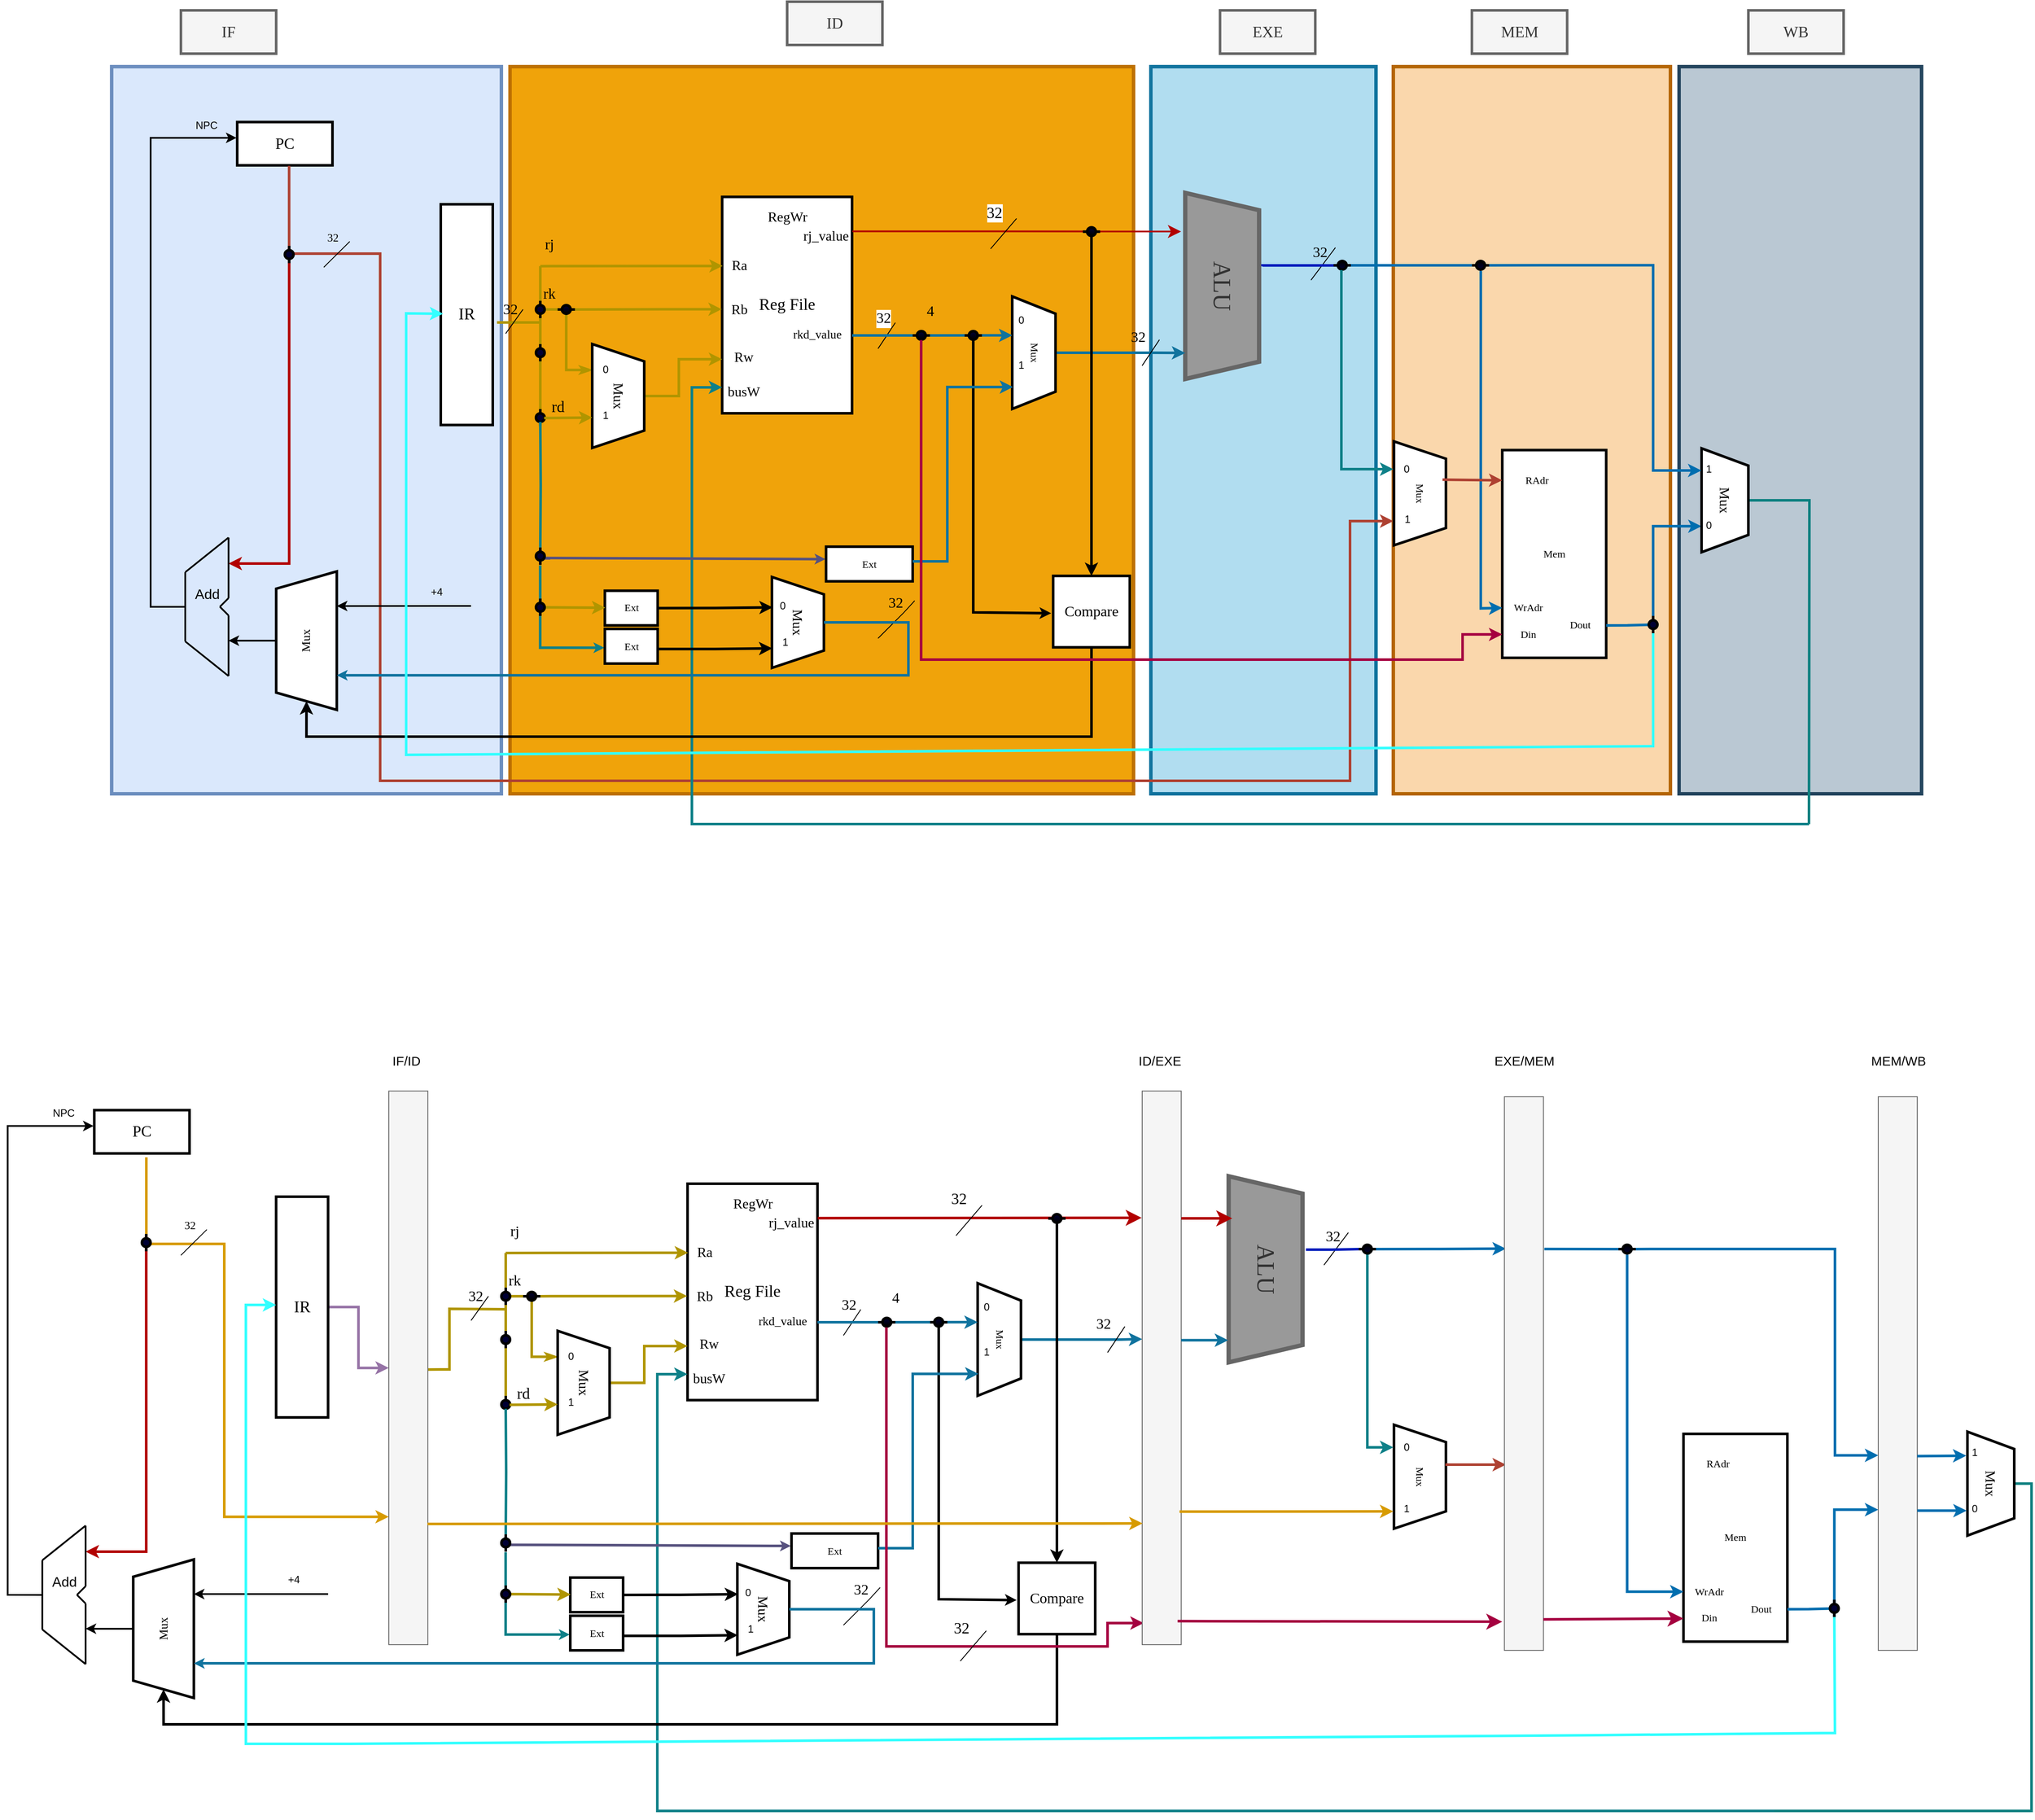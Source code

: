 <mxfile version="24.7.1" type="github">
  <diagram name="第 1 页" id="G809IaLMQHi9tAXDiUFw">
    <mxGraphModel dx="5762" dy="-2083" grid="1" gridSize="10" guides="1" tooltips="1" connect="1" arrows="1" fold="1" page="1" pageScale="1" pageWidth="827" pageHeight="1169" math="0" shadow="0">
      <root>
        <mxCell id="0" />
        <mxCell id="1" parent="0" />
        <mxCell id="8tt2IjFr9cQcZpXwE4Q4-1" value="" style="rounded=0;whiteSpace=wrap;html=1;strokeWidth=4;fillColor=#bac8d3;strokeColor=#23445d;" vertex="1" parent="1">
          <mxGeometry x="1630" y="5835" width="280" height="840" as="geometry" />
        </mxCell>
        <mxCell id="8tt2IjFr9cQcZpXwE4Q4-2" value="" style="rounded=0;whiteSpace=wrap;html=1;strokeWidth=4;fillColor=#fad7ac;strokeColor=#b46504;" vertex="1" parent="1">
          <mxGeometry x="1300" y="5835" width="320" height="840" as="geometry" />
        </mxCell>
        <mxCell id="8tt2IjFr9cQcZpXwE4Q4-3" value="" style="rounded=0;whiteSpace=wrap;html=1;strokeWidth=4;fillColor=#b1ddf0;strokeColor=#10739e;" vertex="1" parent="1">
          <mxGeometry x="1020" y="5835" width="260" height="840" as="geometry" />
        </mxCell>
        <mxCell id="8tt2IjFr9cQcZpXwE4Q4-4" value="" style="rounded=0;whiteSpace=wrap;html=1;strokeWidth=4;fillColor=#f0a30a;fontColor=#000000;strokeColor=#BD7000;" vertex="1" parent="1">
          <mxGeometry x="280" y="5835" width="720" height="840" as="geometry" />
        </mxCell>
        <mxCell id="8tt2IjFr9cQcZpXwE4Q4-5" value="Mem" style="html=1;dashed=0;whiteSpace=wrap;fontFamily=Times New Roman;strokeWidth=3;" vertex="1" parent="1">
          <mxGeometry x="1425.82" y="6277.94" width="120" height="240" as="geometry" />
        </mxCell>
        <mxCell id="8tt2IjFr9cQcZpXwE4Q4-6" value="" style="rounded=0;whiteSpace=wrap;html=1;strokeWidth=4;fillColor=#dae8fc;strokeColor=#6c8ebf;" vertex="1" parent="1">
          <mxGeometry x="-180.07" y="5835" width="450.07" height="840" as="geometry" />
        </mxCell>
        <mxCell id="8tt2IjFr9cQcZpXwE4Q4-7" value="&lt;font style=&quot;font-size: 18px;&quot;&gt;PC&lt;/font&gt;" style="html=1;dashed=0;whiteSpace=wrap;fontFamily=Times New Roman;strokeWidth=3;" vertex="1" parent="1">
          <mxGeometry x="-35.07" y="5898.97" width="110" height="50" as="geometry" />
        </mxCell>
        <mxCell id="8tt2IjFr9cQcZpXwE4Q4-8" value="&lt;font style=&quot;font-size: 19px;&quot;&gt;Reg File&lt;/font&gt;" style="html=1;dashed=0;whiteSpace=wrap;fontFamily=Times New Roman;strokeWidth=3;" vertex="1" parent="1">
          <mxGeometry x="524.93" y="5985.44" width="150" height="250" as="geometry" />
        </mxCell>
        <mxCell id="8tt2IjFr9cQcZpXwE4Q4-9" value="&lt;font style=&quot;font-size: 19px;&quot;&gt;IR&lt;/font&gt;" style="html=1;dashed=0;whiteSpace=wrap;fontFamily=Times New Roman;strokeWidth=3;" vertex="1" parent="1">
          <mxGeometry x="200" y="5993.97" width="60" height="255" as="geometry" />
        </mxCell>
        <mxCell id="8tt2IjFr9cQcZpXwE4Q4-10" style="edgeStyle=orthogonalEdgeStyle;rounded=0;orthogonalLoop=1;jettySize=auto;html=1;fontFamily=Times New Roman;strokeWidth=3;fillColor=#fad9d5;strokeColor=#ae4132;exitX=0.545;exitY=1.014;exitDx=0;exitDy=0;exitPerimeter=0;" edge="1" parent="1" source="8tt2IjFr9cQcZpXwE4Q4-7">
          <mxGeometry relative="1" as="geometry">
            <Array as="points">
              <mxPoint x="25" y="6051" />
              <mxPoint x="130" y="6051" />
              <mxPoint x="130" y="6660" />
              <mxPoint x="1250" y="6660" />
              <mxPoint x="1250" y="6360" />
            </Array>
            <mxPoint x="9.93" y="5961.97" as="sourcePoint" />
            <mxPoint x="1300" y="6360" as="targetPoint" />
          </mxGeometry>
        </mxCell>
        <mxCell id="8tt2IjFr9cQcZpXwE4Q4-11" value="" style="endArrow=none;html=1;rounded=0;fontFamily=Times New Roman;strokeWidth=3;fillColor=#e3c800;strokeColor=#B09500;" edge="1" parent="1">
          <mxGeometry width="50" height="50" relative="1" as="geometry">
            <mxPoint x="264.93" y="6130.44" as="sourcePoint" />
            <mxPoint x="314.93" y="6130.44" as="targetPoint" />
          </mxGeometry>
        </mxCell>
        <mxCell id="8tt2IjFr9cQcZpXwE4Q4-12" value="" style="endArrow=none;html=1;rounded=0;fontFamily=Times New Roman;strokeWidth=3;fillColor=#e3c800;strokeColor=#B09500;" edge="1" parent="1" source="8tt2IjFr9cQcZpXwE4Q4-23">
          <mxGeometry width="50" height="50" relative="1" as="geometry">
            <mxPoint x="314.93" y="6355.44" as="sourcePoint" />
            <mxPoint x="314.93" y="6065.44" as="targetPoint" />
            <Array as="points" />
          </mxGeometry>
        </mxCell>
        <mxCell id="8tt2IjFr9cQcZpXwE4Q4-13" value="" style="endArrow=classic;html=1;rounded=0;entryX=0.004;entryY=0.319;entryDx=0;entryDy=0;entryPerimeter=0;fontFamily=Times New Roman;strokeWidth=3;fillColor=#e3c800;strokeColor=#B09500;" edge="1" parent="1" target="8tt2IjFr9cQcZpXwE4Q4-8">
          <mxGeometry width="50" height="50" relative="1" as="geometry">
            <mxPoint x="314.93" y="6065.44" as="sourcePoint" />
            <mxPoint x="484.93" y="6115.44" as="targetPoint" />
          </mxGeometry>
        </mxCell>
        <mxCell id="8tt2IjFr9cQcZpXwE4Q4-14" value="32" style="text;html=1;align=center;verticalAlign=middle;resizable=0;points=[];autosize=1;strokeColor=none;fillColor=none;fontFamily=Times New Roman;fontSize=17;strokeWidth=2;" vertex="1" parent="1">
          <mxGeometry x="259.93" y="6100.78" width="40" height="30" as="geometry" />
        </mxCell>
        <mxCell id="8tt2IjFr9cQcZpXwE4Q4-15" value="" style="endArrow=classic;html=1;rounded=0;entryX=-0.003;entryY=0.519;entryDx=0;entryDy=0;entryPerimeter=0;fontFamily=Times New Roman;strokeWidth=3;fillColor=#e3c800;strokeColor=#B09500;" edge="1" parent="1" source="8tt2IjFr9cQcZpXwE4Q4-20" target="8tt2IjFr9cQcZpXwE4Q4-8">
          <mxGeometry width="50" height="50" relative="1" as="geometry">
            <mxPoint x="314.93" y="6115.44" as="sourcePoint" />
            <mxPoint x="522.93" y="6115.44" as="targetPoint" />
            <Array as="points">
              <mxPoint x="344.93" y="6115.44" />
              <mxPoint x="354.93" y="6115.44" />
            </Array>
          </mxGeometry>
        </mxCell>
        <mxCell id="8tt2IjFr9cQcZpXwE4Q4-16" style="edgeStyle=orthogonalEdgeStyle;rounded=0;orthogonalLoop=1;jettySize=auto;html=1;exitX=0.25;exitY=1;exitDx=0;exitDy=0;startArrow=classicThin;startFill=1;endArrow=none;endFill=0;fontFamily=Times New Roman;strokeWidth=3;fillColor=#e3c800;strokeColor=#B09500;" edge="1" parent="1" source="8tt2IjFr9cQcZpXwE4Q4-18" target="8tt2IjFr9cQcZpXwE4Q4-20">
          <mxGeometry relative="1" as="geometry">
            <mxPoint x="344.93" y="6115.44" as="targetPoint" />
          </mxGeometry>
        </mxCell>
        <mxCell id="8tt2IjFr9cQcZpXwE4Q4-17" style="edgeStyle=elbowEdgeStyle;rounded=0;orthogonalLoop=1;jettySize=auto;html=1;entryX=0;entryY=0.75;entryDx=0;entryDy=0;strokeWidth=3;fillColor=#e3c800;strokeColor=#B09500;" edge="1" parent="1" source="8tt2IjFr9cQcZpXwE4Q4-18" target="8tt2IjFr9cQcZpXwE4Q4-8">
          <mxGeometry relative="1" as="geometry">
            <Array as="points">
              <mxPoint x="474.93" y="6215.44" />
            </Array>
          </mxGeometry>
        </mxCell>
        <mxCell id="8tt2IjFr9cQcZpXwE4Q4-18" value="&lt;font style=&quot;font-size: 16px;&quot;&gt;Mux&lt;/font&gt;" style="shape=trapezoid;perimeter=trapezoidPerimeter;whiteSpace=wrap;html=1;fixedSize=1;rotation=90;fontFamily=Times New Roman;strokeWidth=3;" vertex="1" parent="1">
          <mxGeometry x="344.93" y="6185.44" width="120" height="60" as="geometry" />
        </mxCell>
        <mxCell id="8tt2IjFr9cQcZpXwE4Q4-19" value="" style="endArrow=none;html=1;rounded=0;entryX=0;entryY=0.5;entryDx=0;entryDy=0;entryPerimeter=0;endFill=0;fontFamily=Times New Roman;strokeWidth=3;fillColor=#e3c800;strokeColor=#B09500;" edge="1" parent="1" source="8tt2IjFr9cQcZpXwE4Q4-23" target="8tt2IjFr9cQcZpXwE4Q4-20">
          <mxGeometry width="50" height="50" relative="1" as="geometry">
            <mxPoint x="314.99" y="6115.35" as="sourcePoint" />
            <mxPoint x="334.93" y="6115.54" as="targetPoint" />
            <Array as="points">
              <mxPoint x="324.93" y="6115.44" />
            </Array>
          </mxGeometry>
        </mxCell>
        <mxCell id="8tt2IjFr9cQcZpXwE4Q4-20" value="" style="pointerEvents=1;verticalLabelPosition=bottom;shadow=0;dashed=0;align=center;html=1;verticalAlign=top;shape=mxgraph.electrical.plc_ladder.output_2;fillColor=#000033;fillStyle=dots;gradientColor=default;fontFamily=Times New Roman;strokeWidth=3;" vertex="1" parent="1">
          <mxGeometry x="334.93" y="6110.44" width="20" height="10" as="geometry" />
        </mxCell>
        <mxCell id="8tt2IjFr9cQcZpXwE4Q4-21" value="" style="endArrow=none;html=1;rounded=0;fontFamily=Times New Roman;strokeWidth=3;fillColor=#e3c800;strokeColor=#B09500;" edge="1" parent="1" source="8tt2IjFr9cQcZpXwE4Q4-87" target="8tt2IjFr9cQcZpXwE4Q4-23">
          <mxGeometry width="50" height="50" relative="1" as="geometry">
            <mxPoint x="314.93" y="6355.44" as="sourcePoint" />
            <mxPoint x="314.93" y="6065.44" as="targetPoint" />
          </mxGeometry>
        </mxCell>
        <mxCell id="8tt2IjFr9cQcZpXwE4Q4-22" value="" style="endArrow=none;html=1;rounded=0;entryX=0;entryY=0.5;entryDx=0;entryDy=0;entryPerimeter=0;endFill=0;fontFamily=Times New Roman;" edge="1" parent="1" target="8tt2IjFr9cQcZpXwE4Q4-23">
          <mxGeometry width="50" height="50" relative="1" as="geometry">
            <mxPoint x="314.99" y="6115.35" as="sourcePoint" />
            <mxPoint x="334.93" y="6115.44" as="targetPoint" />
            <Array as="points" />
          </mxGeometry>
        </mxCell>
        <mxCell id="8tt2IjFr9cQcZpXwE4Q4-23" value="" style="pointerEvents=1;verticalLabelPosition=bottom;shadow=0;dashed=0;align=center;html=1;verticalAlign=top;shape=mxgraph.electrical.plc_ladder.output_2;rotation=90;gradientColor=#000033;fillColor=#000033;fontFamily=Times New Roman;strokeWidth=3;" vertex="1" parent="1">
          <mxGeometry x="304.93" y="6110.44" width="20" height="10" as="geometry" />
        </mxCell>
        <mxCell id="8tt2IjFr9cQcZpXwE4Q4-24" value="" style="endArrow=none;html=1;rounded=0;startArrow=classic;startFill=1;fontFamily=Times New Roman;strokeWidth=3;fillColor=#d0cee2;strokeColor=#56517e;jumpSize=5;startSize=3;endSize=3;entryX=0.607;entryY=0.152;entryDx=0;entryDy=0;entryPerimeter=0;" edge="1" parent="1" source="8tt2IjFr9cQcZpXwE4Q4-101">
          <mxGeometry width="50" height="50" relative="1" as="geometry">
            <mxPoint x="641.45" y="6396.16" as="sourcePoint" />
            <mxPoint x="314.93" y="6395.44" as="targetPoint" />
            <Array as="points" />
          </mxGeometry>
        </mxCell>
        <mxCell id="8tt2IjFr9cQcZpXwE4Q4-25" value="" style="pointerEvents=1;verticalLabelPosition=bottom;shadow=0;dashed=0;align=center;html=1;verticalAlign=top;shape=mxgraph.electrical.plc_ladder.output_2;rotation=90;gradientColor=#000033;fillColor=#000033;fontFamily=Times New Roman;strokeWidth=3;" vertex="1" parent="1">
          <mxGeometry x="304.93" y="6235.44" width="20" height="10" as="geometry" />
        </mxCell>
        <mxCell id="8tt2IjFr9cQcZpXwE4Q4-26" value="" style="endArrow=classic;html=1;rounded=0;exitX=0.522;exitY=0.056;exitDx=0;exitDy=0;exitPerimeter=0;entryX=0.708;entryY=1;entryDx=0;entryDy=0;entryPerimeter=0;fontFamily=Times New Roman;strokeWidth=3;fillColor=#e3c800;strokeColor=#B09500;" edge="1" parent="1" source="8tt2IjFr9cQcZpXwE4Q4-25" target="8tt2IjFr9cQcZpXwE4Q4-18">
          <mxGeometry width="50" height="50" relative="1" as="geometry">
            <mxPoint x="424.93" y="6335.44" as="sourcePoint" />
            <mxPoint x="474.93" y="6285.44" as="targetPoint" />
          </mxGeometry>
        </mxCell>
        <mxCell id="8tt2IjFr9cQcZpXwE4Q4-27" value="rj" style="text;html=1;align=center;verticalAlign=middle;resizable=0;points=[];autosize=1;strokeColor=none;fillColor=none;fontFamily=Times New Roman;fontSize=17;" vertex="1" parent="1">
          <mxGeometry x="309.93" y="6025.94" width="30" height="30" as="geometry" />
        </mxCell>
        <mxCell id="8tt2IjFr9cQcZpXwE4Q4-28" value="rk" style="text;html=1;align=center;verticalAlign=middle;resizable=0;points=[];autosize=1;strokeColor=none;fillColor=none;fontFamily=Times New Roman;fontSize=17;" vertex="1" parent="1">
          <mxGeometry x="304.93" y="6083.44" width="40" height="30" as="geometry" />
        </mxCell>
        <mxCell id="8tt2IjFr9cQcZpXwE4Q4-29" value="&lt;font style=&quot;font-size: 18px;&quot;&gt;rd&lt;/font&gt;" style="text;html=1;align=center;verticalAlign=middle;resizable=0;points=[];autosize=1;strokeColor=none;fillColor=none;fontFamily=Times New Roman;" vertex="1" parent="1">
          <mxGeometry x="314.93" y="6208.44" width="40" height="40" as="geometry" />
        </mxCell>
        <mxCell id="8tt2IjFr9cQcZpXwE4Q4-30" value="" style="edgeStyle=elbowEdgeStyle;rounded=0;orthogonalLoop=1;jettySize=auto;html=1;fillColor=#0050ef;strokeColor=#001DBC;strokeWidth=3;endSize=4;endArrow=none;endFill=0;exitX=0;exitY=0.5;exitDx=0;exitDy=0;exitPerimeter=0;" edge="1" parent="1" source="8tt2IjFr9cQcZpXwE4Q4-69">
          <mxGeometry relative="1" as="geometry">
            <mxPoint x="1150" y="6064.61" as="sourcePoint" />
            <mxPoint x="1240" y="6074.11" as="targetPoint" />
            <Array as="points">
              <mxPoint x="1240" y="6074.11" />
            </Array>
          </mxGeometry>
        </mxCell>
        <mxCell id="8tt2IjFr9cQcZpXwE4Q4-31" value="&lt;font style=&quot;font-size: 28px;&quot;&gt;ALU&lt;/font&gt;" style="shape=trapezoid;perimeter=trapezoidPerimeter;whiteSpace=wrap;html=1;fixedSize=1;rotation=90;fillColor=#999999;strokeColor=#666666;fontColor=#333333;fontFamily=Times New Roman;strokeWidth=5;" vertex="1" parent="1">
          <mxGeometry x="994.85" y="6045.67" width="215.01" height="85.34" as="geometry" />
        </mxCell>
        <mxCell id="8tt2IjFr9cQcZpXwE4Q4-32" value="" style="edgeStyle=orthogonalEdgeStyle;rounded=0;orthogonalLoop=1;jettySize=auto;html=1;strokeWidth=2;entryX=-0.007;entryY=0.366;entryDx=0;entryDy=0;entryPerimeter=0;" edge="1" parent="1" target="8tt2IjFr9cQcZpXwE4Q4-7">
          <mxGeometry relative="1" as="geometry">
            <mxPoint x="-95.07" y="6458.97" as="sourcePoint" />
            <mxPoint x="-165.07" y="5918.97" as="targetPoint" />
            <Array as="points">
              <mxPoint x="-135.07" y="6458.97" />
              <mxPoint x="-135.07" y="5916.97" />
            </Array>
          </mxGeometry>
        </mxCell>
        <mxCell id="8tt2IjFr9cQcZpXwE4Q4-33" style="edgeStyle=orthogonalEdgeStyle;rounded=0;orthogonalLoop=1;jettySize=auto;html=1;strokeWidth=2;" edge="1" parent="1" source="8tt2IjFr9cQcZpXwE4Q4-34">
          <mxGeometry relative="1" as="geometry">
            <mxPoint x="-45.07" y="6498.08" as="targetPoint" />
          </mxGeometry>
        </mxCell>
        <mxCell id="8tt2IjFr9cQcZpXwE4Q4-34" value="&lt;font style=&quot;font-size: 14px;&quot;&gt;Mux&lt;/font&gt;" style="shape=trapezoid;perimeter=trapezoidPerimeter;whiteSpace=wrap;html=1;fixedSize=1;rotation=-90;fontFamily=Times New Roman;strokeWidth=3;" vertex="1" parent="1">
          <mxGeometry x="-35.07" y="6463.08" width="160" height="70" as="geometry" />
        </mxCell>
        <mxCell id="8tt2IjFr9cQcZpXwE4Q4-35" value="" style="endArrow=classic;html=1;rounded=0;exitX=1.006;exitY=0.325;exitDx=0;exitDy=0;exitPerimeter=0;fontFamily=Times New Roman;strokeWidth=2;fillColor=#e51400;strokeColor=#B20000;endSize=9;startSize=0;jumpSize=0;" edge="1" parent="1" source="8tt2IjFr9cQcZpXwE4Q4-52">
          <mxGeometry width="50" height="50" relative="1" as="geometry">
            <mxPoint x="676.68" y="6027.94" as="sourcePoint" />
            <mxPoint x="1054.93" y="6025.44" as="targetPoint" />
          </mxGeometry>
        </mxCell>
        <mxCell id="8tt2IjFr9cQcZpXwE4Q4-36" value="32" style="edgeLabel;html=1;align=center;verticalAlign=middle;resizable=0;points=[];fontFamily=Times New Roman;fontSize=18;" vertex="1" connectable="0" parent="8tt2IjFr9cQcZpXwE4Q4-35">
          <mxGeometry x="-0.512" y="-3" relative="1" as="geometry">
            <mxPoint x="71" y="-25" as="offset" />
          </mxGeometry>
        </mxCell>
        <mxCell id="8tt2IjFr9cQcZpXwE4Q4-37" value="" style="endArrow=classic;html=1;rounded=0;fontFamily=Times New Roman;strokeWidth=3;fillColor=#e51400;strokeColor=#B20000;" edge="1" parent="1">
          <mxGeometry width="50" height="50" relative="1" as="geometry">
            <mxPoint x="24.93" y="6044.12" as="sourcePoint" />
            <mxPoint x="-45.07" y="6408.97" as="targetPoint" />
            <Array as="points">
              <mxPoint x="24.93" y="6408.97" />
            </Array>
          </mxGeometry>
        </mxCell>
        <mxCell id="8tt2IjFr9cQcZpXwE4Q4-38" style="edgeStyle=elbowEdgeStyle;rounded=0;orthogonalLoop=1;jettySize=auto;html=1;exitX=0.5;exitY=0;exitDx=0;exitDy=0;entryX=0.86;entryY=1;entryDx=0;entryDy=0;entryPerimeter=0;strokeWidth=3;fillColor=#b1ddf0;strokeColor=#10739e;" edge="1" parent="1" source="8tt2IjFr9cQcZpXwE4Q4-39" target="8tt2IjFr9cQcZpXwE4Q4-31">
          <mxGeometry relative="1" as="geometry">
            <mxPoint x="1059.93" y="6107.94" as="targetPoint" />
            <mxPoint x="914.93" y="6222.94" as="sourcePoint" />
            <Array as="points">
              <mxPoint x="1024.93" y="6135.44" />
            </Array>
          </mxGeometry>
        </mxCell>
        <mxCell id="8tt2IjFr9cQcZpXwE4Q4-39" value="Mux" style="shape=trapezoid;perimeter=trapezoidPerimeter;whiteSpace=wrap;html=1;fixedSize=1;rotation=90;fontFamily=Times New Roman;strokeWidth=3;" vertex="1" parent="1">
          <mxGeometry x="819.93" y="6140.44" width="130" height="50" as="geometry" />
        </mxCell>
        <mxCell id="8tt2IjFr9cQcZpXwE4Q4-40" value="" style="endArrow=none;html=1;rounded=0;fontFamily=Times New Roman;" edge="1" parent="1">
          <mxGeometry width="50" height="50" relative="1" as="geometry">
            <mxPoint x="834.93" y="6045.44" as="sourcePoint" />
            <mxPoint x="864.93" y="6010.44" as="targetPoint" />
          </mxGeometry>
        </mxCell>
        <mxCell id="8tt2IjFr9cQcZpXwE4Q4-41" value="" style="endArrow=classic;html=1;rounded=0;exitX=1;exitY=0.5;exitDx=0;exitDy=0;exitPerimeter=0;fontFamily=Times New Roman;strokeWidth=3;fillColor=#b1ddf0;strokeColor=#10739e;entryX=0.346;entryY=0.998;entryDx=0;entryDy=0;entryPerimeter=0;" edge="1" parent="1" source="8tt2IjFr9cQcZpXwE4Q4-45" target="8tt2IjFr9cQcZpXwE4Q4-39">
          <mxGeometry width="50" height="50" relative="1" as="geometry">
            <mxPoint x="724.93" y="6225.44" as="sourcePoint" />
            <mxPoint x="859.93" y="6143.44" as="targetPoint" />
            <Array as="points" />
          </mxGeometry>
        </mxCell>
        <mxCell id="8tt2IjFr9cQcZpXwE4Q4-42" value="32" style="edgeLabel;html=1;align=center;verticalAlign=middle;resizable=0;points=[];fontFamily=Times New Roman;fontSize=17;" vertex="1" connectable="0" parent="1">
          <mxGeometry x="694.926" y="6140.441" as="geometry">
            <mxPoint x="16" y="-15" as="offset" />
          </mxGeometry>
        </mxCell>
        <mxCell id="8tt2IjFr9cQcZpXwE4Q4-43" value="" style="endArrow=none;html=1;rounded=0;fontFamily=Times New Roman;" edge="1" parent="1">
          <mxGeometry width="50" height="50" relative="1" as="geometry">
            <mxPoint x="704.93" y="6160.78" as="sourcePoint" />
            <mxPoint x="724.93" y="6130.78" as="targetPoint" />
          </mxGeometry>
        </mxCell>
        <mxCell id="8tt2IjFr9cQcZpXwE4Q4-44" value="" style="endArrow=none;html=1;rounded=0;entryX=0;entryY=0.5;entryDx=0;entryDy=0;entryPerimeter=0;endFill=0;fontFamily=Times New Roman;strokeWidth=3;fillColor=#b1ddf0;strokeColor=#10739e;" edge="1" parent="1" target="8tt2IjFr9cQcZpXwE4Q4-45">
          <mxGeometry width="50" height="50" relative="1" as="geometry">
            <mxPoint x="674.93" y="6145.44" as="sourcePoint" />
            <mxPoint x="859.93" y="6172.44" as="targetPoint" />
            <Array as="points" />
          </mxGeometry>
        </mxCell>
        <mxCell id="8tt2IjFr9cQcZpXwE4Q4-45" value="" style="pointerEvents=1;verticalLabelPosition=bottom;shadow=0;dashed=0;align=center;html=1;verticalAlign=top;shape=mxgraph.electrical.plc_ladder.output_2;fillColor=#000033;fillStyle=dots;gradientColor=default;fontFamily=Times New Roman;strokeWidth=3;" vertex="1" parent="1">
          <mxGeometry x="744.93" y="6140.44" width="20" height="10" as="geometry" />
        </mxCell>
        <mxCell id="8tt2IjFr9cQcZpXwE4Q4-46" value="Ext" style="html=1;dashed=0;whiteSpace=wrap;fontFamily=Times New Roman;strokeWidth=3;" vertex="1" parent="1">
          <mxGeometry x="389.5" y="6440.44" width="61" height="40" as="geometry" />
        </mxCell>
        <mxCell id="8tt2IjFr9cQcZpXwE4Q4-47" value="0" style="text;strokeColor=none;align=center;fillColor=none;html=1;verticalAlign=middle;whiteSpace=wrap;rounded=0;" vertex="1" parent="1">
          <mxGeometry x="864.93" y="6125.44" width="11" height="5" as="geometry" />
        </mxCell>
        <mxCell id="8tt2IjFr9cQcZpXwE4Q4-48" value="1" style="text;strokeColor=none;align=center;fillColor=none;html=1;verticalAlign=middle;whiteSpace=wrap;rounded=0;" vertex="1" parent="1">
          <mxGeometry x="864.93" y="6177.94" width="11" height="5" as="geometry" />
        </mxCell>
        <mxCell id="8tt2IjFr9cQcZpXwE4Q4-49" value="0" style="text;strokeColor=none;align=center;fillColor=none;html=1;verticalAlign=middle;whiteSpace=wrap;rounded=0;" vertex="1" parent="1">
          <mxGeometry x="384.93" y="6182.94" width="11" height="5" as="geometry" />
        </mxCell>
        <mxCell id="8tt2IjFr9cQcZpXwE4Q4-50" value="1" style="text;strokeColor=none;align=center;fillColor=none;html=1;verticalAlign=middle;whiteSpace=wrap;rounded=0;" vertex="1" parent="1">
          <mxGeometry x="384.93" y="6235.44" width="11" height="5" as="geometry" />
        </mxCell>
        <mxCell id="8tt2IjFr9cQcZpXwE4Q4-51" value="&lt;font style=&quot;font-size: 14px;&quot; face=&quot;Times New Roman&quot;&gt;rkd_value&lt;/font&gt;" style="text;strokeColor=none;align=center;fillColor=none;html=1;verticalAlign=middle;whiteSpace=wrap;rounded=0;" vertex="1" parent="1">
          <mxGeometry x="604.93" y="6130.44" width="60" height="30" as="geometry" />
        </mxCell>
        <mxCell id="8tt2IjFr9cQcZpXwE4Q4-52" value="&lt;font style=&quot;font-size: 16px;&quot; face=&quot;Times New Roman&quot;&gt;rj_value&lt;/font&gt;" style="text;strokeColor=none;align=center;fillColor=none;html=1;verticalAlign=middle;whiteSpace=wrap;rounded=0;" vertex="1" parent="1">
          <mxGeometry x="614.93" y="6015.44" width="60" height="30" as="geometry" />
        </mxCell>
        <mxCell id="8tt2IjFr9cQcZpXwE4Q4-53" value="&lt;font style=&quot;font-size: 13px;&quot;&gt;32&lt;/font&gt;" style="text;html=1;align=center;verticalAlign=middle;resizable=0;points=[];autosize=1;strokeColor=none;fillColor=none;fontFamily=Times New Roman;fontSize=17;" vertex="1" parent="1">
          <mxGeometry x="54.93" y="6016.97" width="40" height="30" as="geometry" />
        </mxCell>
        <mxCell id="8tt2IjFr9cQcZpXwE4Q4-54" value="" style="endArrow=none;html=1;rounded=0;fontFamily=Times New Roman;" edge="1" parent="1">
          <mxGeometry width="50" height="50" relative="1" as="geometry">
            <mxPoint x="64.93" y="6066.72" as="sourcePoint" />
            <mxPoint x="94.93" y="6036.97" as="targetPoint" />
            <Array as="points">
              <mxPoint x="64.93" y="6067.22" />
            </Array>
          </mxGeometry>
        </mxCell>
        <mxCell id="8tt2IjFr9cQcZpXwE4Q4-55" style="edgeStyle=elbowEdgeStyle;rounded=0;orthogonalLoop=1;jettySize=auto;html=1;strokeWidth=3;fillColor=#b0e3e6;strokeColor=#0e8088;" edge="1" parent="1">
          <mxGeometry relative="1" as="geometry">
            <mxPoint x="524.93" y="6205.44" as="targetPoint" />
            <mxPoint x="1780" y="6710" as="sourcePoint" />
            <Array as="points">
              <mxPoint x="490" y="6500" />
            </Array>
          </mxGeometry>
        </mxCell>
        <mxCell id="8tt2IjFr9cQcZpXwE4Q4-56" value="&lt;font face=&quot;Times New Roman&quot; style=&quot;font-size: 16px;&quot;&gt;Ra&lt;/font&gt;" style="text;strokeColor=none;align=center;fillColor=none;html=1;verticalAlign=middle;whiteSpace=wrap;rounded=0;" vertex="1" parent="1">
          <mxGeometry x="514.93" y="6049.44" width="60" height="30" as="geometry" />
        </mxCell>
        <mxCell id="8tt2IjFr9cQcZpXwE4Q4-57" value="&lt;font face=&quot;Times New Roman&quot; style=&quot;font-size: 16px;&quot;&gt;Rb&lt;/font&gt;" style="text;strokeColor=none;align=center;fillColor=none;html=1;verticalAlign=middle;whiteSpace=wrap;rounded=0;" vertex="1" parent="1">
          <mxGeometry x="524.93" y="6100.44" width="40" height="30" as="geometry" />
        </mxCell>
        <mxCell id="8tt2IjFr9cQcZpXwE4Q4-58" value="&lt;font face=&quot;Times New Roman&quot; style=&quot;font-size: 16px;&quot;&gt;Rw&lt;/font&gt;" style="text;strokeColor=none;align=center;fillColor=none;html=1;verticalAlign=middle;whiteSpace=wrap;rounded=0;" vertex="1" parent="1">
          <mxGeometry x="534.93" y="6155.44" width="30" height="30" as="geometry" />
        </mxCell>
        <mxCell id="8tt2IjFr9cQcZpXwE4Q4-59" value="&lt;font face=&quot;Times New Roman&quot; style=&quot;font-size: 16px;&quot;&gt;busW&lt;/font&gt;" style="text;strokeColor=none;align=center;fillColor=none;html=1;verticalAlign=middle;whiteSpace=wrap;rounded=0;" vertex="1" parent="1">
          <mxGeometry x="524.93" y="6195.44" width="50" height="30" as="geometry" />
        </mxCell>
        <mxCell id="8tt2IjFr9cQcZpXwE4Q4-60" value="" style="endArrow=none;html=1;rounded=0;fontFamily=Times New Roman;" edge="1" parent="1">
          <mxGeometry width="50" height="50" relative="1" as="geometry">
            <mxPoint x="274.93" y="6143.44" as="sourcePoint" />
            <mxPoint x="294.93" y="6115.44" as="targetPoint" />
          </mxGeometry>
        </mxCell>
        <mxCell id="8tt2IjFr9cQcZpXwE4Q4-61" value="4" style="text;html=1;align=center;verticalAlign=middle;resizable=0;points=[];autosize=1;strokeColor=none;fillColor=none;fontSize=17;fontFamily=Times New Roman;" vertex="1" parent="1">
          <mxGeometry x="749.93" y="6103.44" width="30" height="30" as="geometry" />
        </mxCell>
        <mxCell id="8tt2IjFr9cQcZpXwE4Q4-62" value="32" style="text;html=1;align=center;verticalAlign=middle;resizable=0;points=[];autosize=1;strokeColor=none;fillColor=none;fontFamily=Times New Roman;fontSize=17;" vertex="1" parent="1">
          <mxGeometry x="704.93" y="6439.55" width="40" height="30" as="geometry" />
        </mxCell>
        <mxCell id="8tt2IjFr9cQcZpXwE4Q4-63" value="" style="endArrow=none;html=1;rounded=0;fontFamily=Times New Roman;entryX=1.059;entryY=0.414;entryDx=0;entryDy=0;entryPerimeter=0;" edge="1" parent="1" target="8tt2IjFr9cQcZpXwE4Q4-62">
          <mxGeometry width="50" height="50" relative="1" as="geometry">
            <mxPoint x="704.93" y="6495.44" as="sourcePoint" />
            <mxPoint x="544.93" y="6415.44" as="targetPoint" />
            <Array as="points">
              <mxPoint x="734.93" y="6465.44" />
            </Array>
          </mxGeometry>
        </mxCell>
        <mxCell id="8tt2IjFr9cQcZpXwE4Q4-64" value="32" style="text;html=1;align=center;verticalAlign=middle;resizable=0;points=[];autosize=1;strokeColor=none;fillColor=none;fontFamily=Times New Roman;fontSize=17;" vertex="1" parent="1">
          <mxGeometry x="984.93" y="6133.44" width="40" height="30" as="geometry" />
        </mxCell>
        <mxCell id="8tt2IjFr9cQcZpXwE4Q4-65" value="" style="endArrow=none;html=1;rounded=0;fontFamily=Times New Roman;" edge="1" parent="1">
          <mxGeometry width="50" height="50" relative="1" as="geometry">
            <mxPoint x="1009.93" y="6180.44" as="sourcePoint" />
            <mxPoint x="1029.93" y="6150.44" as="targetPoint" />
          </mxGeometry>
        </mxCell>
        <mxCell id="8tt2IjFr9cQcZpXwE4Q4-66" value="32" style="text;html=1;align=center;verticalAlign=middle;resizable=0;points=[];autosize=1;fontFamily=Times New Roman;fontSize=17;" vertex="1" parent="1">
          <mxGeometry x="1194.93" y="6034.61" width="40" height="30" as="geometry" />
        </mxCell>
        <mxCell id="8tt2IjFr9cQcZpXwE4Q4-67" value="" style="endArrow=none;html=1;rounded=0;fontFamily=Times New Roman;entryX=0.955;entryY=0.315;entryDx=0;entryDy=0;entryPerimeter=0;" edge="1" parent="1" target="8tt2IjFr9cQcZpXwE4Q4-66">
          <mxGeometry width="50" height="50" relative="1" as="geometry">
            <mxPoint x="1204.93" y="6081.61" as="sourcePoint" />
            <mxPoint x="1224.93" y="6051.61" as="targetPoint" />
          </mxGeometry>
        </mxCell>
        <mxCell id="8tt2IjFr9cQcZpXwE4Q4-68" value="" style="edgeStyle=elbowEdgeStyle;rounded=0;orthogonalLoop=1;jettySize=auto;html=1;endArrow=none;endFill=0;strokeWidth=3;fillColor=#0050ef;strokeColor=#001DBC;" edge="1" parent="1">
          <mxGeometry relative="1" as="geometry">
            <mxPoint x="1148.93" y="6065.61" as="sourcePoint" />
            <mxPoint x="1235" y="6064.61" as="targetPoint" />
            <Array as="points">
              <mxPoint x="1148.93" y="6055.61" />
            </Array>
          </mxGeometry>
        </mxCell>
        <mxCell id="8tt2IjFr9cQcZpXwE4Q4-69" value="" style="pointerEvents=1;verticalLabelPosition=bottom;shadow=0;dashed=0;align=center;html=1;verticalAlign=top;shape=mxgraph.electrical.plc_ladder.output_2;fillColor=#000033;fillStyle=dots;gradientColor=default;fontFamily=Times New Roman;rotation=-180;strokeWidth=3;" vertex="1" parent="1">
          <mxGeometry x="1231" y="6059.44" width="20" height="10" as="geometry" />
        </mxCell>
        <mxCell id="8tt2IjFr9cQcZpXwE4Q4-70" value="&lt;font face=&quot;Times New Roman&quot; style=&quot;font-size: 16px;&quot;&gt;RegWr&lt;/font&gt;" style="text;html=1;align=center;verticalAlign=middle;resizable=0;points=[];autosize=1;strokeColor=none;fillColor=none;" vertex="1" parent="1">
          <mxGeometry x="564.93" y="5992.94" width="70" height="30" as="geometry" />
        </mxCell>
        <mxCell id="8tt2IjFr9cQcZpXwE4Q4-71" style="edgeStyle=orthogonalEdgeStyle;rounded=0;orthogonalLoop=1;jettySize=auto;html=1;elbow=vertical;endArrow=classic;endFill=1;startArrow=none;startFill=0;strokeWidth=3;fillColor=#b0e3e6;strokeColor=#0e8088;startSize=1;endSize=3;entryX=0;entryY=0.5;entryDx=0;entryDy=0;exitX=1;exitY=0.5;exitDx=0;exitDy=0;exitPerimeter=0;" edge="1" parent="1">
          <mxGeometry relative="1" as="geometry">
            <mxPoint x="314.83" y="6411.17" as="sourcePoint" />
            <mxPoint x="388.85" y="6506.31" as="targetPoint" />
            <Array as="points">
              <mxPoint x="315" y="6506" />
            </Array>
          </mxGeometry>
        </mxCell>
        <mxCell id="8tt2IjFr9cQcZpXwE4Q4-72" value="&lt;font style=&quot;font-size: 16px;&quot;&gt;Mux&lt;/font&gt;" style="shape=trapezoid;perimeter=trapezoidPerimeter;whiteSpace=wrap;html=1;fixedSize=1;rotation=90;fontFamily=Times New Roman;strokeWidth=3;" vertex="1" parent="1">
          <mxGeometry x="559.93" y="6447.05" width="105" height="60" as="geometry" />
        </mxCell>
        <mxCell id="8tt2IjFr9cQcZpXwE4Q4-73" value="0" style="text;strokeColor=none;align=center;fillColor=none;html=1;verticalAlign=middle;whiteSpace=wrap;rounded=0;" vertex="1" parent="1">
          <mxGeometry x="586.93" y="6455.25" width="16" height="5" as="geometry" />
        </mxCell>
        <mxCell id="8tt2IjFr9cQcZpXwE4Q4-74" style="edgeStyle=elbowEdgeStyle;rounded=0;orthogonalLoop=1;jettySize=auto;html=1;strokeWidth=3;fillColor=#b1ddf0;strokeColor=#10739e;endSize=3;entryX=0.25;entryY=1;entryDx=0;entryDy=0;exitX=0.5;exitY=0;exitDx=0;exitDy=0;" edge="1" parent="1" source="8tt2IjFr9cQcZpXwE4Q4-72" target="8tt2IjFr9cQcZpXwE4Q4-34">
          <mxGeometry relative="1" as="geometry">
            <mxPoint x="144.93" y="6538.97" as="targetPoint" />
            <Array as="points">
              <mxPoint x="740" y="6500" />
            </Array>
            <mxPoint x="1044.93" y="6478.97" as="sourcePoint" />
          </mxGeometry>
        </mxCell>
        <mxCell id="8tt2IjFr9cQcZpXwE4Q4-75" value="" style="pointerEvents=1;verticalLabelPosition=bottom;shadow=0;dashed=0;align=center;html=1;verticalAlign=top;shape=mxgraph.electrical.plc_ladder.output_2;rotation=90;gradientColor=#000033;fillColor=#000033;fontFamily=Times New Roman;strokeWidth=3;" vertex="1" parent="1">
          <mxGeometry x="14.93" y="6046.97" width="20" height="10" as="geometry" />
        </mxCell>
        <mxCell id="8tt2IjFr9cQcZpXwE4Q4-76" value="" style="group;rotation=-180;strokeWidth=11;" vertex="1" connectable="0" parent="1">
          <mxGeometry x="-95.07" y="6378.97" width="50" height="160" as="geometry" />
        </mxCell>
        <mxCell id="8tt2IjFr9cQcZpXwE4Q4-77" value="" style="endArrow=none;html=1;rounded=0;strokeWidth=2;movable=1;resizable=1;rotatable=1;deletable=1;editable=1;locked=0;connectable=1;" edge="1" parent="8tt2IjFr9cQcZpXwE4Q4-76">
          <mxGeometry width="50" height="50" relative="1" as="geometry">
            <mxPoint x="50" y="90" as="sourcePoint" />
            <mxPoint x="50" y="160" as="targetPoint" />
          </mxGeometry>
        </mxCell>
        <mxCell id="8tt2IjFr9cQcZpXwE4Q4-78" value="" style="endArrow=none;html=1;rounded=0;strokeWidth=2;movable=1;resizable=1;rotatable=1;deletable=1;editable=1;locked=0;connectable=1;" edge="1" parent="8tt2IjFr9cQcZpXwE4Q4-76">
          <mxGeometry width="50" height="50" relative="1" as="geometry">
            <mxPoint x="50" as="sourcePoint" />
            <mxPoint x="50" y="70" as="targetPoint" />
          </mxGeometry>
        </mxCell>
        <mxCell id="8tt2IjFr9cQcZpXwE4Q4-79" value="" style="endArrow=none;html=1;rounded=0;strokeWidth=2;movable=1;resizable=1;rotatable=1;deletable=1;editable=1;locked=0;connectable=1;" edge="1" parent="8tt2IjFr9cQcZpXwE4Q4-76">
          <mxGeometry width="50" height="50" relative="1" as="geometry">
            <mxPoint x="50" as="sourcePoint" />
            <mxPoint y="40" as="targetPoint" />
          </mxGeometry>
        </mxCell>
        <mxCell id="8tt2IjFr9cQcZpXwE4Q4-80" value="" style="endArrow=none;html=1;rounded=0;strokeWidth=2;movable=1;resizable=1;rotatable=1;deletable=1;editable=1;locked=0;connectable=1;" edge="1" parent="8tt2IjFr9cQcZpXwE4Q4-76">
          <mxGeometry width="50" height="50" relative="1" as="geometry">
            <mxPoint x="50" y="160" as="sourcePoint" />
            <mxPoint y="120" as="targetPoint" />
          </mxGeometry>
        </mxCell>
        <mxCell id="8tt2IjFr9cQcZpXwE4Q4-81" value="" style="endArrow=none;html=1;rounded=0;strokeWidth=2;movable=1;resizable=1;rotatable=1;deletable=1;editable=1;locked=0;connectable=1;" edge="1" parent="8tt2IjFr9cQcZpXwE4Q4-76">
          <mxGeometry width="50" height="50" relative="1" as="geometry">
            <mxPoint y="120" as="sourcePoint" />
            <mxPoint y="40" as="targetPoint" />
          </mxGeometry>
        </mxCell>
        <mxCell id="8tt2IjFr9cQcZpXwE4Q4-82" value="" style="endArrow=none;html=1;rounded=0;strokeWidth=2;movable=1;resizable=1;rotatable=1;deletable=1;editable=1;locked=0;connectable=1;" edge="1" parent="8tt2IjFr9cQcZpXwE4Q4-76">
          <mxGeometry width="50" height="50" relative="1" as="geometry">
            <mxPoint x="50" y="90" as="sourcePoint" />
            <mxPoint x="40" y="80" as="targetPoint" />
          </mxGeometry>
        </mxCell>
        <mxCell id="8tt2IjFr9cQcZpXwE4Q4-83" value="" style="endArrow=none;html=1;rounded=0;strokeWidth=2;movable=1;resizable=1;rotatable=1;deletable=1;editable=1;locked=0;connectable=1;" edge="1" parent="8tt2IjFr9cQcZpXwE4Q4-76">
          <mxGeometry width="50" height="50" relative="1" as="geometry">
            <mxPoint x="40" y="80" as="sourcePoint" />
            <mxPoint x="50" y="70" as="targetPoint" />
          </mxGeometry>
        </mxCell>
        <mxCell id="8tt2IjFr9cQcZpXwE4Q4-84" value="&lt;font style=&quot;font-size: 16px;&quot;&gt;Add&lt;/font&gt;" style="text;html=1;align=center;verticalAlign=middle;resizable=0;points=[];autosize=1;strokeColor=none;fillColor=none;" vertex="1" parent="8tt2IjFr9cQcZpXwE4Q4-76">
          <mxGeometry y="50" width="50" height="30" as="geometry" />
        </mxCell>
        <mxCell id="8tt2IjFr9cQcZpXwE4Q4-85" value="" style="endArrow=classic;html=1;rounded=0;entryX=0.75;entryY=1;entryDx=0;entryDy=0;strokeWidth=2;" edge="1" parent="1" target="8tt2IjFr9cQcZpXwE4Q4-34">
          <mxGeometry width="50" height="50" relative="1" as="geometry">
            <mxPoint x="234.93" y="6457.97" as="sourcePoint" />
            <mxPoint x="294.93" y="6448.97" as="targetPoint" />
          </mxGeometry>
        </mxCell>
        <mxCell id="8tt2IjFr9cQcZpXwE4Q4-86" value="+4" style="text;html=1;align=center;verticalAlign=middle;resizable=0;points=[];autosize=1;strokeColor=none;fillColor=none;" vertex="1" parent="1">
          <mxGeometry x="174.93" y="6426.97" width="40" height="30" as="geometry" />
        </mxCell>
        <mxCell id="8tt2IjFr9cQcZpXwE4Q4-87" value="" style="pointerEvents=1;verticalLabelPosition=bottom;shadow=0;dashed=0;align=center;html=1;verticalAlign=top;shape=mxgraph.electrical.plc_ladder.output_2;rotation=90;gradientColor=#000033;fillColor=#000033;fontFamily=Times New Roman;strokeWidth=3;" vertex="1" parent="1">
          <mxGeometry x="304.93" y="6160.44" width="20" height="10" as="geometry" />
        </mxCell>
        <mxCell id="8tt2IjFr9cQcZpXwE4Q4-88" value="NPC" style="text;whiteSpace=wrap;html=1;" vertex="1" parent="1">
          <mxGeometry x="-85.07" y="5888.97" width="60" height="20" as="geometry" />
        </mxCell>
        <mxCell id="8tt2IjFr9cQcZpXwE4Q4-89" style="edgeStyle=orthogonalEdgeStyle;rounded=0;orthogonalLoop=1;jettySize=auto;html=1;entryX=0;entryY=0.5;entryDx=0;entryDy=0;strokeWidth=3;" edge="1" parent="1" source="8tt2IjFr9cQcZpXwE4Q4-90" target="8tt2IjFr9cQcZpXwE4Q4-34">
          <mxGeometry relative="1" as="geometry">
            <Array as="points">
              <mxPoint x="951" y="6609" />
              <mxPoint x="45" y="6609" />
            </Array>
          </mxGeometry>
        </mxCell>
        <mxCell id="8tt2IjFr9cQcZpXwE4Q4-90" value="&lt;font style=&quot;font-size: 17px;&quot;&gt;Compare&lt;/font&gt;" style="html=1;dashed=0;whiteSpace=wrap;fontFamily=Times New Roman;strokeWidth=3;" vertex="1" parent="1">
          <mxGeometry x="907.18" y="6423.3" width="88.5" height="82.5" as="geometry" />
        </mxCell>
        <mxCell id="8tt2IjFr9cQcZpXwE4Q4-91" value="" style="endArrow=classic;html=1;rounded=0;strokeWidth=3;endSize=4;" edge="1" parent="1">
          <mxGeometry width="50" height="50" relative="1" as="geometry">
            <mxPoint x="814.93" y="6145.44" as="sourcePoint" />
            <mxPoint x="904.93" y="6466.44" as="targetPoint" />
            <Array as="points">
              <mxPoint x="814.93" y="6465.44" />
            </Array>
          </mxGeometry>
        </mxCell>
        <mxCell id="8tt2IjFr9cQcZpXwE4Q4-92" value="" style="pointerEvents=1;verticalLabelPosition=bottom;shadow=0;dashed=0;align=center;html=1;verticalAlign=top;shape=mxgraph.electrical.plc_ladder.output_2;fillColor=#000033;fillStyle=dots;gradientColor=default;fontFamily=Times New Roman;strokeWidth=3;" vertex="1" parent="1">
          <mxGeometry x="804.93" y="6140.44" width="20" height="10" as="geometry" />
        </mxCell>
        <mxCell id="8tt2IjFr9cQcZpXwE4Q4-93" style="edgeStyle=orthogonalEdgeStyle;rounded=0;orthogonalLoop=1;jettySize=auto;html=1;entryX=0.5;entryY=0;entryDx=0;entryDy=0;strokeWidth=3;" edge="1" parent="1" source="8tt2IjFr9cQcZpXwE4Q4-94" target="8tt2IjFr9cQcZpXwE4Q4-90">
          <mxGeometry relative="1" as="geometry">
            <mxPoint x="950.93" y="6415.44" as="targetPoint" />
            <Array as="points" />
          </mxGeometry>
        </mxCell>
        <mxCell id="8tt2IjFr9cQcZpXwE4Q4-94" value="" style="pointerEvents=1;verticalLabelPosition=bottom;shadow=0;dashed=0;align=center;html=1;verticalAlign=top;shape=mxgraph.electrical.plc_ladder.output_2;fillColor=#000033;fillStyle=dots;gradientColor=default;fontFamily=Times New Roman;strokeWidth=3;" vertex="1" parent="1">
          <mxGeometry x="941.43" y="6020.59" width="20" height="10" as="geometry" />
        </mxCell>
        <mxCell id="8tt2IjFr9cQcZpXwE4Q4-95" value="" style="endArrow=classic;html=1;rounded=0;fontFamily=Times New Roman;strokeWidth=3;fillColor=#e3c800;strokeColor=#B09500;" edge="1" parent="1" source="8tt2IjFr9cQcZpXwE4Q4-99">
          <mxGeometry width="50" height="50" relative="1" as="geometry">
            <mxPoint x="324.93" y="6459.55" as="sourcePoint" />
            <mxPoint x="390" y="6460" as="targetPoint" />
            <Array as="points">
              <mxPoint x="314.93" y="6459.55" />
            </Array>
          </mxGeometry>
        </mxCell>
        <mxCell id="8tt2IjFr9cQcZpXwE4Q4-96" value="1" style="text;strokeColor=none;align=center;fillColor=none;html=1;verticalAlign=middle;whiteSpace=wrap;rounded=0;" vertex="1" parent="1">
          <mxGeometry x="592.93" y="6493.86" width="10" height="11.58" as="geometry" />
        </mxCell>
        <mxCell id="8tt2IjFr9cQcZpXwE4Q4-97" value="" style="endArrow=none;html=1;rounded=0;fontFamily=Times New Roman;strokeWidth=3;fillColor=#e3c800;strokeColor=#B09500;entryX=1;entryY=0.5;entryDx=0;entryDy=0;entryPerimeter=0;exitX=0;exitY=0.55;exitDx=0;exitDy=0;exitPerimeter=0;" edge="1" parent="1" source="8tt2IjFr9cQcZpXwE4Q4-29" target="8tt2IjFr9cQcZpXwE4Q4-87">
          <mxGeometry width="50" height="50" relative="1" as="geometry">
            <mxPoint x="314.93" y="6225.44" as="sourcePoint" />
            <mxPoint x="324.93" y="6135.44" as="targetPoint" />
          </mxGeometry>
        </mxCell>
        <mxCell id="8tt2IjFr9cQcZpXwE4Q4-98" value="" style="edgeStyle=orthogonalEdgeStyle;rounded=0;orthogonalLoop=1;jettySize=auto;html=1;elbow=vertical;endArrow=none;endFill=0;startArrow=none;startFill=0;strokeWidth=3;fillColor=#b0e3e6;strokeColor=#0e8088;entryX=0;entryY=0.5;entryDx=0;entryDy=0;startSize=1;endSize=3;" edge="1" parent="1" target="8tt2IjFr9cQcZpXwE4Q4-101">
          <mxGeometry relative="1" as="geometry">
            <mxPoint x="314.93" y="6245.44" as="sourcePoint" />
            <mxPoint x="344.93" y="6505.44" as="targetPoint" />
            <Array as="points" />
          </mxGeometry>
        </mxCell>
        <mxCell id="8tt2IjFr9cQcZpXwE4Q4-99" value="" style="pointerEvents=1;verticalLabelPosition=bottom;shadow=0;dashed=0;align=center;html=1;verticalAlign=top;shape=mxgraph.electrical.plc_ladder.output_2;rotation=90;gradientColor=#000033;fillColor=#000033;fontFamily=Times New Roman;strokeWidth=3;" vertex="1" parent="1">
          <mxGeometry x="304.93" y="6454.55" width="20" height="10" as="geometry" />
        </mxCell>
        <mxCell id="8tt2IjFr9cQcZpXwE4Q4-100" value="" style="endArrow=none;html=1;rounded=0;startArrow=classic;startFill=1;fontFamily=Times New Roman;strokeWidth=3;fillColor=#d0cee2;strokeColor=#56517e;jumpSize=5;startSize=3;endSize=3;entryX=0.607;entryY=0.152;entryDx=0;entryDy=0;entryPerimeter=0;exitX=-0.008;exitY=0.359;exitDx=0;exitDy=0;exitPerimeter=0;" edge="1" parent="1" source="8tt2IjFr9cQcZpXwE4Q4-102" target="8tt2IjFr9cQcZpXwE4Q4-101">
          <mxGeometry width="50" height="50" relative="1" as="geometry">
            <mxPoint x="641.93" y="6405.44" as="sourcePoint" />
            <mxPoint x="314.93" y="6395.44" as="targetPoint" />
            <Array as="points" />
          </mxGeometry>
        </mxCell>
        <mxCell id="8tt2IjFr9cQcZpXwE4Q4-101" value="" style="pointerEvents=1;verticalLabelPosition=bottom;shadow=0;dashed=0;align=center;html=1;verticalAlign=top;shape=mxgraph.electrical.plc_ladder.output_2;rotation=90;gradientColor=#000033;fillColor=#000033;fontFamily=Times New Roman;strokeWidth=3;" vertex="1" parent="1">
          <mxGeometry x="304.93" y="6395.44" width="20" height="10" as="geometry" />
        </mxCell>
        <mxCell id="8tt2IjFr9cQcZpXwE4Q4-102" value="Ext" style="html=1;dashed=0;whiteSpace=wrap;fontFamily=Times New Roman;strokeWidth=3;" vertex="1" parent="1">
          <mxGeometry x="644.93" y="6389.55" width="100" height="40" as="geometry" />
        </mxCell>
        <mxCell id="8tt2IjFr9cQcZpXwE4Q4-103" style="edgeStyle=elbowEdgeStyle;rounded=0;orthogonalLoop=1;jettySize=auto;html=1;strokeWidth=3;fillColor=#b1ddf0;strokeColor=#10739e;endArrow=classic;endFill=1;entryX=0.805;entryY=0.98;entryDx=0;entryDy=0;entryPerimeter=0;" edge="1" parent="1" target="8tt2IjFr9cQcZpXwE4Q4-39">
          <mxGeometry relative="1" as="geometry">
            <mxPoint x="854.93" y="6205.44" as="targetPoint" />
            <Array as="points">
              <mxPoint x="784.93" y="6305.44" />
            </Array>
            <mxPoint x="744.93" y="6406.44" as="sourcePoint" />
          </mxGeometry>
        </mxCell>
        <mxCell id="8tt2IjFr9cQcZpXwE4Q4-104" value="Ext" style="html=1;dashed=0;whiteSpace=wrap;fontFamily=Times New Roman;strokeWidth=3;" vertex="1" parent="1">
          <mxGeometry x="389.5" y="6484.55" width="61" height="40" as="geometry" />
        </mxCell>
        <mxCell id="8tt2IjFr9cQcZpXwE4Q4-105" style="edgeStyle=orthogonalEdgeStyle;rounded=0;orthogonalLoop=1;jettySize=auto;html=1;exitX=1;exitY=0.5;exitDx=0;exitDy=0;entryX=0.334;entryY=0.985;entryDx=0;entryDy=0;entryPerimeter=0;strokeWidth=3;" edge="1" parent="1" source="8tt2IjFr9cQcZpXwE4Q4-46" target="8tt2IjFr9cQcZpXwE4Q4-72">
          <mxGeometry relative="1" as="geometry" />
        </mxCell>
        <mxCell id="8tt2IjFr9cQcZpXwE4Q4-106" style="edgeStyle=orthogonalEdgeStyle;rounded=0;orthogonalLoop=1;jettySize=auto;html=1;exitX=1.021;exitY=0.58;exitDx=0;exitDy=0;entryX=0.334;entryY=0.985;entryDx=0;entryDy=0;entryPerimeter=0;strokeWidth=3;exitPerimeter=0;" edge="1" parent="1" source="8tt2IjFr9cQcZpXwE4Q4-104">
          <mxGeometry relative="1" as="geometry">
            <mxPoint x="504.93" y="6507.05" as="sourcePoint" />
            <mxPoint x="582.93" y="6507.05" as="targetPoint" />
          </mxGeometry>
        </mxCell>
        <mxCell id="8tt2IjFr9cQcZpXwE4Q4-107" value="&lt;font style=&quot;font-size: 18px;&quot;&gt;IF&lt;/font&gt;" style="html=1;dashed=0;whiteSpace=wrap;fontFamily=Times New Roman;strokeWidth=3;fillColor=#f5f5f5;fontColor=#333333;strokeColor=#666666;" vertex="1" parent="1">
          <mxGeometry x="-100.07" y="5770" width="110" height="50" as="geometry" />
        </mxCell>
        <mxCell id="8tt2IjFr9cQcZpXwE4Q4-108" value="&lt;font style=&quot;font-size: 18px;&quot;&gt;ID&lt;/font&gt;" style="html=1;dashed=0;whiteSpace=wrap;fontFamily=Times New Roman;strokeWidth=3;fillColor=#f5f5f5;fontColor=#333333;strokeColor=#666666;" vertex="1" parent="1">
          <mxGeometry x="600" y="5760" width="110" height="50" as="geometry" />
        </mxCell>
        <mxCell id="8tt2IjFr9cQcZpXwE4Q4-109" value="&lt;font style=&quot;font-size: 18px;&quot;&gt;EXE&lt;/font&gt;" style="html=1;dashed=0;whiteSpace=wrap;fontFamily=Times New Roman;strokeWidth=3;fillColor=#f5f5f5;fontColor=#333333;strokeColor=#666666;" vertex="1" parent="1">
          <mxGeometry x="1099.86" y="5770" width="110" height="50" as="geometry" />
        </mxCell>
        <mxCell id="8tt2IjFr9cQcZpXwE4Q4-110" value="&lt;font style=&quot;font-size: 18px;&quot;&gt;MEM&lt;/font&gt;" style="html=1;dashed=0;whiteSpace=wrap;fontFamily=Times New Roman;strokeWidth=3;fillColor=#f5f5f5;fontColor=#333333;strokeColor=#666666;" vertex="1" parent="1">
          <mxGeometry x="1390.75" y="5770" width="110" height="50" as="geometry" />
        </mxCell>
        <mxCell id="8tt2IjFr9cQcZpXwE4Q4-111" value="&lt;font style=&quot;font-size: 18px;&quot;&gt;WB&lt;/font&gt;" style="html=1;dashed=0;whiteSpace=wrap;fontFamily=Times New Roman;strokeWidth=3;fillColor=#f5f5f5;fontColor=#333333;strokeColor=#666666;" vertex="1" parent="1">
          <mxGeometry x="1710" y="5770" width="110" height="50" as="geometry" />
        </mxCell>
        <mxCell id="8tt2IjFr9cQcZpXwE4Q4-112" style="edgeStyle=orthogonalEdgeStyle;rounded=0;orthogonalLoop=1;jettySize=auto;html=1;exitX=0;exitY=0.5;exitDx=0;exitDy=0;startArrow=classic;startFill=1;endArrow=none;endFill=0;fillColor=#1ba1e2;strokeColor=#006EAF;strokeWidth=3;entryX=0.486;entryY=-0.155;entryDx=0;entryDy=0;entryPerimeter=0;" edge="1" parent="1" target="8tt2IjFr9cQcZpXwE4Q4-133">
          <mxGeometry relative="1" as="geometry">
            <mxPoint x="1400" y="6069.81" as="targetPoint" />
            <mxPoint x="1425.82" y="6460.25" as="sourcePoint" />
          </mxGeometry>
        </mxCell>
        <mxCell id="8tt2IjFr9cQcZpXwE4Q4-113" value="&lt;font face=&quot;Times New Roman&quot;&gt;WrAdr&lt;/font&gt;" style="text;strokeColor=none;align=center;fillColor=none;html=1;verticalAlign=middle;whiteSpace=wrap;rounded=0;" vertex="1" parent="1">
          <mxGeometry x="1425.82" y="6445.44" width="60" height="30" as="geometry" />
        </mxCell>
        <mxCell id="8tt2IjFr9cQcZpXwE4Q4-114" value="&lt;font face=&quot;Times New Roman&quot;&gt;RAdr&lt;/font&gt;" style="text;strokeColor=none;align=center;fillColor=none;html=1;verticalAlign=middle;whiteSpace=wrap;rounded=0;" vertex="1" parent="1">
          <mxGeometry x="1435.82" y="6297.94" width="60" height="30" as="geometry" />
        </mxCell>
        <mxCell id="8tt2IjFr9cQcZpXwE4Q4-115" style="edgeStyle=orthogonalEdgeStyle;rounded=0;orthogonalLoop=1;jettySize=auto;html=1;exitX=0;exitY=0.5;exitDx=0;exitDy=0;endArrow=none;endFill=0;startArrow=classic;startFill=1;fillColor=#d80073;strokeColor=#A50040;strokeWidth=3;entryX=0.491;entryY=1.049;entryDx=0;entryDy=0;entryPerimeter=0;" edge="1" parent="1" source="8tt2IjFr9cQcZpXwE4Q4-116" target="8tt2IjFr9cQcZpXwE4Q4-45">
          <mxGeometry relative="1" as="geometry">
            <mxPoint x="760.0" y="6180.0" as="targetPoint" />
            <Array as="points">
              <mxPoint x="1380" y="6491" />
              <mxPoint x="1380" y="6520" />
              <mxPoint x="755" y="6520" />
            </Array>
          </mxGeometry>
        </mxCell>
        <mxCell id="8tt2IjFr9cQcZpXwE4Q4-116" value="&lt;font face=&quot;Times New Roman&quot;&gt;Din&lt;/font&gt;" style="text;strokeColor=none;align=center;fillColor=none;html=1;verticalAlign=middle;whiteSpace=wrap;rounded=0;" vertex="1" parent="1">
          <mxGeometry x="1425.82" y="6475.94" width="60" height="30" as="geometry" />
        </mxCell>
        <mxCell id="8tt2IjFr9cQcZpXwE4Q4-117" style="edgeStyle=orthogonalEdgeStyle;rounded=0;orthogonalLoop=1;jettySize=auto;html=1;exitX=1;exitY=0.5;exitDx=0;exitDy=0;entryX=0.75;entryY=1;entryDx=0;entryDy=0;fillColor=#1ba1e2;strokeColor=#006EAF;strokeWidth=3;" edge="1" parent="1" source="8tt2IjFr9cQcZpXwE4Q4-129" target="8tt2IjFr9cQcZpXwE4Q4-125">
          <mxGeometry relative="1" as="geometry">
            <Array as="points">
              <mxPoint x="1600" y="6366" />
            </Array>
          </mxGeometry>
        </mxCell>
        <mxCell id="8tt2IjFr9cQcZpXwE4Q4-118" value="&lt;font face=&quot;Times New Roman&quot;&gt;Dout&lt;/font&gt;" style="text;strokeColor=none;align=center;fillColor=none;html=1;verticalAlign=middle;whiteSpace=wrap;rounded=0;" vertex="1" parent="1">
          <mxGeometry x="1485.82" y="6465.44" width="60" height="30" as="geometry" />
        </mxCell>
        <mxCell id="8tt2IjFr9cQcZpXwE4Q4-119" value="Mux" style="shape=trapezoid;perimeter=trapezoidPerimeter;whiteSpace=wrap;html=1;fixedSize=1;rotation=90;fontFamily=Times New Roman;strokeWidth=3;" vertex="1" parent="1">
          <mxGeometry x="1270.75" y="6297.94" width="120" height="60" as="geometry" />
        </mxCell>
        <mxCell id="8tt2IjFr9cQcZpXwE4Q4-120" value="0" style="text;strokeColor=none;align=center;fillColor=none;html=1;verticalAlign=middle;whiteSpace=wrap;rounded=0;" vertex="1" parent="1">
          <mxGeometry x="1310" y="6297.94" width="11" height="5" as="geometry" />
        </mxCell>
        <mxCell id="8tt2IjFr9cQcZpXwE4Q4-121" value="1" style="text;strokeColor=none;align=center;fillColor=none;html=1;verticalAlign=middle;whiteSpace=wrap;rounded=0;" vertex="1" parent="1">
          <mxGeometry x="1310.75" y="6355.94" width="11" height="5" as="geometry" />
        </mxCell>
        <mxCell id="8tt2IjFr9cQcZpXwE4Q4-122" style="rounded=0;orthogonalLoop=1;jettySize=auto;html=1;exitX=0.25;exitY=0;exitDx=0;exitDy=0;entryX=-0.006;entryY=0.149;entryDx=0;entryDy=0;entryPerimeter=0;fontFamily=Times New Roman;strokeWidth=3;fillColor=#fad9d5;strokeColor=#ae4132;" edge="1" parent="1">
          <mxGeometry relative="1" as="geometry">
            <mxPoint x="1425.82" y="6312.87" as="targetPoint" />
            <mxPoint x="1356.8" y="6312.11" as="sourcePoint" />
          </mxGeometry>
        </mxCell>
        <mxCell id="8tt2IjFr9cQcZpXwE4Q4-123" value="" style="edgeStyle=none;orthogonalLoop=1;jettySize=auto;html=1;rounded=0;entryX=-0.01;entryY=0.875;entryDx=0;entryDy=0;entryPerimeter=0;fontFamily=Times New Roman;strokeWidth=3;fillColor=#fad7ac;strokeColor=#33FFFF;" edge="1" parent="1">
          <mxGeometry width="80" relative="1" as="geometry">
            <mxPoint x="1600" y="6480" as="sourcePoint" />
            <mxPoint x="202.75" y="6120.44" as="targetPoint" />
            <Array as="points">
              <mxPoint x="1600" y="6620" />
              <mxPoint x="160" y="6630" />
              <mxPoint x="160" y="6120" />
            </Array>
          </mxGeometry>
        </mxCell>
        <mxCell id="8tt2IjFr9cQcZpXwE4Q4-124" style="edgeStyle=orthogonalEdgeStyle;rounded=0;orthogonalLoop=1;jettySize=auto;html=1;strokeWidth=3;fillColor=#1ba1e2;strokeColor=#0E8080;endArrow=none;endFill=0;" edge="1" parent="1" source="8tt2IjFr9cQcZpXwE4Q4-125">
          <mxGeometry relative="1" as="geometry">
            <mxPoint x="1780" y="6710" as="targetPoint" />
          </mxGeometry>
        </mxCell>
        <mxCell id="8tt2IjFr9cQcZpXwE4Q4-125" value="&lt;font style=&quot;font-size: 16px;&quot;&gt;Mux&lt;/font&gt;" style="shape=trapezoid;perimeter=trapezoidPerimeter;whiteSpace=wrap;html=1;fixedSize=1;rotation=90;fontFamily=Times New Roman;strokeWidth=3;" vertex="1" parent="1">
          <mxGeometry x="1622.97" y="6308.91" width="120" height="54.06" as="geometry" />
        </mxCell>
        <mxCell id="8tt2IjFr9cQcZpXwE4Q4-126" value="0" style="text;strokeColor=none;align=center;fillColor=none;html=1;verticalAlign=middle;whiteSpace=wrap;rounded=0;" vertex="1" parent="1">
          <mxGeometry x="1659" y="6355.94" width="11" height="17.5" as="geometry" />
        </mxCell>
        <mxCell id="8tt2IjFr9cQcZpXwE4Q4-127" value="1" style="text;strokeColor=none;align=center;fillColor=none;html=1;verticalAlign=middle;whiteSpace=wrap;rounded=0;" vertex="1" parent="1">
          <mxGeometry x="1659" y="6291.69" width="11" height="17.5" as="geometry" />
        </mxCell>
        <mxCell id="8tt2IjFr9cQcZpXwE4Q4-128" value="" style="edgeStyle=orthogonalEdgeStyle;rounded=0;orthogonalLoop=1;jettySize=auto;html=1;exitX=1;exitY=0.5;exitDx=0;exitDy=0;entryX=0.508;entryY=0.99;entryDx=0;entryDy=0;fillColor=#1ba1e2;strokeColor=#006EAF;strokeWidth=3;entryPerimeter=0;endArrow=none;endFill=0;" edge="1" parent="1" source="8tt2IjFr9cQcZpXwE4Q4-118" target="8tt2IjFr9cQcZpXwE4Q4-129">
          <mxGeometry relative="1" as="geometry">
            <mxPoint x="1546" y="6480" as="sourcePoint" />
            <mxPoint x="1656" y="6366" as="targetPoint" />
          </mxGeometry>
        </mxCell>
        <mxCell id="8tt2IjFr9cQcZpXwE4Q4-129" value="" style="pointerEvents=1;verticalLabelPosition=bottom;shadow=0;dashed=0;align=center;html=1;verticalAlign=top;shape=mxgraph.electrical.plc_ladder.output_2;rotation=90;gradientColor=#000033;fillColor=#000033;fontFamily=Times New Roman;strokeWidth=3;" vertex="1" parent="1">
          <mxGeometry x="1590" y="6474.55" width="20" height="10" as="geometry" />
        </mxCell>
        <mxCell id="8tt2IjFr9cQcZpXwE4Q4-130" value="" style="edgeStyle=orthogonalEdgeStyle;rounded=0;orthogonalLoop=1;jettySize=auto;html=1;elbow=vertical;endArrow=classic;endFill=1;strokeWidth=3;fillColor=#b0e3e6;strokeColor=#0e8088;" edge="1" parent="1">
          <mxGeometry relative="1" as="geometry">
            <mxPoint x="1300" y="6300" as="targetPoint" />
            <mxPoint x="1240" y="6070" as="sourcePoint" />
            <Array as="points">
              <mxPoint x="1240" y="6300" />
            </Array>
          </mxGeometry>
        </mxCell>
        <mxCell id="8tt2IjFr9cQcZpXwE4Q4-131" style="edgeStyle=orthogonalEdgeStyle;rounded=0;orthogonalLoop=1;jettySize=auto;html=1;exitX=0;exitY=0.5;exitDx=0;exitDy=0;exitPerimeter=0;fillColor=#1ba1e2;strokeColor=#006EAF;strokeWidth=3;entryX=0.213;entryY=1.004;entryDx=0;entryDy=0;entryPerimeter=0;" edge="1" parent="1" source="8tt2IjFr9cQcZpXwE4Q4-133" target="8tt2IjFr9cQcZpXwE4Q4-125">
          <mxGeometry relative="1" as="geometry">
            <mxPoint x="1650" y="6310" as="targetPoint" />
            <Array as="points">
              <mxPoint x="1600" y="6064" />
              <mxPoint x="1600" y="6302" />
            </Array>
          </mxGeometry>
        </mxCell>
        <mxCell id="8tt2IjFr9cQcZpXwE4Q4-132" value="" style="edgeStyle=orthogonalEdgeStyle;rounded=0;orthogonalLoop=1;jettySize=auto;html=1;exitX=0;exitY=0.5;exitDx=0;exitDy=0;exitPerimeter=0;fillColor=#1ba1e2;strokeColor=#006EAF;strokeWidth=3;entryX=1;entryY=0.5;entryDx=0;entryDy=0;entryPerimeter=0;endArrow=none;endFill=0;" edge="1" parent="1" source="8tt2IjFr9cQcZpXwE4Q4-69" target="8tt2IjFr9cQcZpXwE4Q4-133">
          <mxGeometry relative="1" as="geometry">
            <mxPoint x="1251" y="6064" as="sourcePoint" />
            <mxPoint x="1656" y="6302" as="targetPoint" />
            <Array as="points" />
          </mxGeometry>
        </mxCell>
        <mxCell id="8tt2IjFr9cQcZpXwE4Q4-133" value="" style="pointerEvents=1;verticalLabelPosition=bottom;shadow=0;dashed=0;align=center;html=1;verticalAlign=top;shape=mxgraph.electrical.plc_ladder.output_2;fillColor=#000033;fillStyle=dots;gradientColor=default;fontFamily=Times New Roman;rotation=-180;strokeWidth=3;" vertex="1" parent="1">
          <mxGeometry x="1390.75" y="6059.44" width="20" height="10" as="geometry" />
        </mxCell>
        <mxCell id="8tt2IjFr9cQcZpXwE4Q4-139" value="Mem" style="html=1;dashed=0;whiteSpace=wrap;fontFamily=Times New Roman;strokeWidth=3;" vertex="1" parent="1">
          <mxGeometry x="1635.07" y="7414.44" width="120" height="240" as="geometry" />
        </mxCell>
        <mxCell id="8tt2IjFr9cQcZpXwE4Q4-141" value="&lt;font style=&quot;font-size: 18px;&quot;&gt;PC&lt;/font&gt;" style="html=1;dashed=0;whiteSpace=wrap;fontFamily=Times New Roman;strokeWidth=3;" vertex="1" parent="1">
          <mxGeometry x="-200.14" y="7040.44" width="110" height="50" as="geometry" />
        </mxCell>
        <mxCell id="8tt2IjFr9cQcZpXwE4Q4-142" value="&lt;font style=&quot;font-size: 19px;&quot;&gt;Reg File&lt;/font&gt;" style="html=1;dashed=0;whiteSpace=wrap;fontFamily=Times New Roman;strokeWidth=3;" vertex="1" parent="1">
          <mxGeometry x="485.0" y="7125.44" width="150" height="250" as="geometry" />
        </mxCell>
        <mxCell id="8tt2IjFr9cQcZpXwE4Q4-269" style="edgeStyle=orthogonalEdgeStyle;rounded=0;orthogonalLoop=1;jettySize=auto;html=1;strokeWidth=3;fillColor=#e1d5e7;strokeColor=#9673a6;" edge="1" parent="1" source="8tt2IjFr9cQcZpXwE4Q4-143" target="8tt2IjFr9cQcZpXwE4Q4-268">
          <mxGeometry relative="1" as="geometry" />
        </mxCell>
        <mxCell id="8tt2IjFr9cQcZpXwE4Q4-143" value="&lt;font style=&quot;font-size: 19px;&quot;&gt;IR&lt;/font&gt;" style="html=1;dashed=0;whiteSpace=wrap;fontFamily=Times New Roman;strokeWidth=3;" vertex="1" parent="1">
          <mxGeometry x="9.86" y="7140.44" width="60" height="255" as="geometry" />
        </mxCell>
        <mxCell id="8tt2IjFr9cQcZpXwE4Q4-144" style="edgeStyle=orthogonalEdgeStyle;rounded=0;orthogonalLoop=1;jettySize=auto;html=1;fontFamily=Times New Roman;strokeWidth=3;fillColor=#ffe6cc;strokeColor=#d79b00;exitX=0.545;exitY=1.014;exitDx=0;exitDy=0;exitPerimeter=0;entryX=0;entryY=0.769;entryDx=0;entryDy=0;entryPerimeter=0;" edge="1" parent="1" target="8tt2IjFr9cQcZpXwE4Q4-268">
          <mxGeometry relative="1" as="geometry">
            <Array as="points">
              <mxPoint x="-140" y="7195" />
              <mxPoint x="-50" y="7195" />
              <mxPoint x="-50" y="7510" />
            </Array>
            <mxPoint x="-140.0" y="7094.99" as="sourcePoint" />
            <mxPoint x="120" y="7510" as="targetPoint" />
          </mxGeometry>
        </mxCell>
        <mxCell id="8tt2IjFr9cQcZpXwE4Q4-145" value="" style="endArrow=none;html=1;rounded=0;fontFamily=Times New Roman;strokeWidth=3;fillColor=#e3c800;strokeColor=#B09500;exitX=1;exitY=0.503;exitDx=0;exitDy=0;exitPerimeter=0;" edge="1" parent="1" source="8tt2IjFr9cQcZpXwE4Q4-268">
          <mxGeometry width="50" height="50" relative="1" as="geometry">
            <mxPoint x="225.0" y="7270.44" as="sourcePoint" />
            <mxPoint x="275.0" y="7270.44" as="targetPoint" />
            <Array as="points">
              <mxPoint x="210" y="7340" />
              <mxPoint x="210" y="7270" />
            </Array>
          </mxGeometry>
        </mxCell>
        <mxCell id="8tt2IjFr9cQcZpXwE4Q4-146" value="" style="endArrow=none;html=1;rounded=0;fontFamily=Times New Roman;strokeWidth=3;fillColor=#e3c800;strokeColor=#B09500;" edge="1" parent="1" source="8tt2IjFr9cQcZpXwE4Q4-157">
          <mxGeometry width="50" height="50" relative="1" as="geometry">
            <mxPoint x="275.0" y="7495.44" as="sourcePoint" />
            <mxPoint x="275.0" y="7205.44" as="targetPoint" />
            <Array as="points" />
          </mxGeometry>
        </mxCell>
        <mxCell id="8tt2IjFr9cQcZpXwE4Q4-147" value="" style="endArrow=classic;html=1;rounded=0;entryX=0.004;entryY=0.319;entryDx=0;entryDy=0;entryPerimeter=0;fontFamily=Times New Roman;strokeWidth=3;fillColor=#e3c800;strokeColor=#B09500;" edge="1" parent="1" target="8tt2IjFr9cQcZpXwE4Q4-142">
          <mxGeometry width="50" height="50" relative="1" as="geometry">
            <mxPoint x="275.0" y="7205.44" as="sourcePoint" />
            <mxPoint x="445.0" y="7255.44" as="targetPoint" />
          </mxGeometry>
        </mxCell>
        <mxCell id="8tt2IjFr9cQcZpXwE4Q4-148" value="32" style="text;html=1;align=center;verticalAlign=middle;resizable=0;points=[];autosize=1;strokeColor=none;fillColor=none;fontFamily=Times New Roman;fontSize=17;strokeWidth=2;" vertex="1" parent="1">
          <mxGeometry x="220" y="7240.78" width="40" height="30" as="geometry" />
        </mxCell>
        <mxCell id="8tt2IjFr9cQcZpXwE4Q4-149" value="" style="endArrow=classic;html=1;rounded=0;entryX=-0.003;entryY=0.519;entryDx=0;entryDy=0;entryPerimeter=0;fontFamily=Times New Roman;strokeWidth=3;fillColor=#e3c800;strokeColor=#B09500;" edge="1" parent="1" source="8tt2IjFr9cQcZpXwE4Q4-154" target="8tt2IjFr9cQcZpXwE4Q4-142">
          <mxGeometry width="50" height="50" relative="1" as="geometry">
            <mxPoint x="275.0" y="7255.44" as="sourcePoint" />
            <mxPoint x="483.0" y="7255.44" as="targetPoint" />
            <Array as="points">
              <mxPoint x="305.0" y="7255.44" />
              <mxPoint x="315.0" y="7255.44" />
            </Array>
          </mxGeometry>
        </mxCell>
        <mxCell id="8tt2IjFr9cQcZpXwE4Q4-150" style="edgeStyle=orthogonalEdgeStyle;rounded=0;orthogonalLoop=1;jettySize=auto;html=1;exitX=0.25;exitY=1;exitDx=0;exitDy=0;startArrow=classicThin;startFill=1;endArrow=none;endFill=0;fontFamily=Times New Roman;strokeWidth=3;fillColor=#e3c800;strokeColor=#B09500;" edge="1" parent="1" source="8tt2IjFr9cQcZpXwE4Q4-152" target="8tt2IjFr9cQcZpXwE4Q4-154">
          <mxGeometry relative="1" as="geometry">
            <mxPoint x="305.0" y="7255.44" as="targetPoint" />
          </mxGeometry>
        </mxCell>
        <mxCell id="8tt2IjFr9cQcZpXwE4Q4-151" style="edgeStyle=elbowEdgeStyle;rounded=0;orthogonalLoop=1;jettySize=auto;html=1;entryX=0;entryY=0.75;entryDx=0;entryDy=0;strokeWidth=3;fillColor=#e3c800;strokeColor=#B09500;" edge="1" parent="1" source="8tt2IjFr9cQcZpXwE4Q4-152" target="8tt2IjFr9cQcZpXwE4Q4-142">
          <mxGeometry relative="1" as="geometry">
            <Array as="points">
              <mxPoint x="435.0" y="7355.44" />
            </Array>
          </mxGeometry>
        </mxCell>
        <mxCell id="8tt2IjFr9cQcZpXwE4Q4-152" value="&lt;font style=&quot;font-size: 16px;&quot;&gt;Mux&lt;/font&gt;" style="shape=trapezoid;perimeter=trapezoidPerimeter;whiteSpace=wrap;html=1;fixedSize=1;rotation=90;fontFamily=Times New Roman;strokeWidth=3;" vertex="1" parent="1">
          <mxGeometry x="305.0" y="7325.44" width="120" height="60" as="geometry" />
        </mxCell>
        <mxCell id="8tt2IjFr9cQcZpXwE4Q4-153" value="" style="endArrow=none;html=1;rounded=0;entryX=0;entryY=0.5;entryDx=0;entryDy=0;entryPerimeter=0;endFill=0;fontFamily=Times New Roman;strokeWidth=3;fillColor=#e3c800;strokeColor=#B09500;" edge="1" parent="1" source="8tt2IjFr9cQcZpXwE4Q4-157" target="8tt2IjFr9cQcZpXwE4Q4-154">
          <mxGeometry width="50" height="50" relative="1" as="geometry">
            <mxPoint x="275.06" y="7255.35" as="sourcePoint" />
            <mxPoint x="295.0" y="7255.54" as="targetPoint" />
            <Array as="points">
              <mxPoint x="285.0" y="7255.44" />
            </Array>
          </mxGeometry>
        </mxCell>
        <mxCell id="8tt2IjFr9cQcZpXwE4Q4-154" value="" style="pointerEvents=1;verticalLabelPosition=bottom;shadow=0;dashed=0;align=center;html=1;verticalAlign=top;shape=mxgraph.electrical.plc_ladder.output_2;fillColor=#000033;fillStyle=dots;gradientColor=default;fontFamily=Times New Roman;strokeWidth=3;" vertex="1" parent="1">
          <mxGeometry x="295.0" y="7250.44" width="20" height="10" as="geometry" />
        </mxCell>
        <mxCell id="8tt2IjFr9cQcZpXwE4Q4-155" value="" style="endArrow=none;html=1;rounded=0;fontFamily=Times New Roman;strokeWidth=3;fillColor=#e3c800;strokeColor=#B09500;" edge="1" parent="1" source="8tt2IjFr9cQcZpXwE4Q4-221" target="8tt2IjFr9cQcZpXwE4Q4-157">
          <mxGeometry width="50" height="50" relative="1" as="geometry">
            <mxPoint x="275.0" y="7495.44" as="sourcePoint" />
            <mxPoint x="275.0" y="7205.44" as="targetPoint" />
          </mxGeometry>
        </mxCell>
        <mxCell id="8tt2IjFr9cQcZpXwE4Q4-156" value="" style="endArrow=none;html=1;rounded=0;entryX=0;entryY=0.5;entryDx=0;entryDy=0;entryPerimeter=0;endFill=0;fontFamily=Times New Roman;" edge="1" parent="1" target="8tt2IjFr9cQcZpXwE4Q4-157">
          <mxGeometry width="50" height="50" relative="1" as="geometry">
            <mxPoint x="275.06" y="7255.35" as="sourcePoint" />
            <mxPoint x="295.0" y="7255.44" as="targetPoint" />
            <Array as="points" />
          </mxGeometry>
        </mxCell>
        <mxCell id="8tt2IjFr9cQcZpXwE4Q4-157" value="" style="pointerEvents=1;verticalLabelPosition=bottom;shadow=0;dashed=0;align=center;html=1;verticalAlign=top;shape=mxgraph.electrical.plc_ladder.output_2;rotation=90;gradientColor=#000033;fillColor=#000033;fontFamily=Times New Roman;strokeWidth=3;" vertex="1" parent="1">
          <mxGeometry x="265.0" y="7250.44" width="20" height="10" as="geometry" />
        </mxCell>
        <mxCell id="8tt2IjFr9cQcZpXwE4Q4-158" value="" style="endArrow=none;html=1;rounded=0;startArrow=classic;startFill=1;fontFamily=Times New Roman;strokeWidth=3;fillColor=#d0cee2;strokeColor=#56517e;jumpSize=5;startSize=3;endSize=3;entryX=0.607;entryY=0.152;entryDx=0;entryDy=0;entryPerimeter=0;" edge="1" parent="1" source="8tt2IjFr9cQcZpXwE4Q4-235">
          <mxGeometry width="50" height="50" relative="1" as="geometry">
            <mxPoint x="601.52" y="7536.16" as="sourcePoint" />
            <mxPoint x="275.0" y="7535.44" as="targetPoint" />
            <Array as="points" />
          </mxGeometry>
        </mxCell>
        <mxCell id="8tt2IjFr9cQcZpXwE4Q4-159" value="" style="pointerEvents=1;verticalLabelPosition=bottom;shadow=0;dashed=0;align=center;html=1;verticalAlign=top;shape=mxgraph.electrical.plc_ladder.output_2;rotation=90;gradientColor=#000033;fillColor=#000033;fontFamily=Times New Roman;strokeWidth=3;" vertex="1" parent="1">
          <mxGeometry x="265.0" y="7375.44" width="20" height="10" as="geometry" />
        </mxCell>
        <mxCell id="8tt2IjFr9cQcZpXwE4Q4-160" value="" style="endArrow=classic;html=1;rounded=0;exitX=0.522;exitY=0.056;exitDx=0;exitDy=0;exitPerimeter=0;entryX=0.708;entryY=1;entryDx=0;entryDy=0;entryPerimeter=0;fontFamily=Times New Roman;strokeWidth=3;fillColor=#e3c800;strokeColor=#B09500;" edge="1" parent="1" source="8tt2IjFr9cQcZpXwE4Q4-159" target="8tt2IjFr9cQcZpXwE4Q4-152">
          <mxGeometry width="50" height="50" relative="1" as="geometry">
            <mxPoint x="385.0" y="7475.44" as="sourcePoint" />
            <mxPoint x="435.0" y="7425.44" as="targetPoint" />
          </mxGeometry>
        </mxCell>
        <mxCell id="8tt2IjFr9cQcZpXwE4Q4-161" value="rj" style="text;html=1;align=center;verticalAlign=middle;resizable=0;points=[];autosize=1;strokeColor=none;fillColor=none;fontFamily=Times New Roman;fontSize=17;" vertex="1" parent="1">
          <mxGeometry x="270.0" y="7165.94" width="30" height="30" as="geometry" />
        </mxCell>
        <mxCell id="8tt2IjFr9cQcZpXwE4Q4-162" value="rk" style="text;html=1;align=center;verticalAlign=middle;resizable=0;points=[];autosize=1;strokeColor=none;fillColor=none;fontFamily=Times New Roman;fontSize=17;" vertex="1" parent="1">
          <mxGeometry x="265.0" y="7223.44" width="40" height="30" as="geometry" />
        </mxCell>
        <mxCell id="8tt2IjFr9cQcZpXwE4Q4-163" value="&lt;font style=&quot;font-size: 18px;&quot;&gt;rd&lt;/font&gt;" style="text;html=1;align=center;verticalAlign=middle;resizable=0;points=[];autosize=1;strokeColor=none;fillColor=none;fontFamily=Times New Roman;" vertex="1" parent="1">
          <mxGeometry x="275.0" y="7348.44" width="40" height="40" as="geometry" />
        </mxCell>
        <mxCell id="8tt2IjFr9cQcZpXwE4Q4-165" value="&lt;font style=&quot;font-size: 28px;&quot;&gt;ALU&lt;/font&gt;" style="shape=trapezoid;perimeter=trapezoidPerimeter;whiteSpace=wrap;html=1;fixedSize=1;rotation=90;fillColor=#999999;strokeColor=#666666;fontColor=#333333;fontFamily=Times New Roman;strokeWidth=5;" vertex="1" parent="1">
          <mxGeometry x="1045.0" y="7181.65" width="215.01" height="85.34" as="geometry" />
        </mxCell>
        <mxCell id="8tt2IjFr9cQcZpXwE4Q4-166" value="" style="edgeStyle=orthogonalEdgeStyle;rounded=0;orthogonalLoop=1;jettySize=auto;html=1;strokeWidth=2;entryX=-0.007;entryY=0.366;entryDx=0;entryDy=0;entryPerimeter=0;" edge="1" parent="1" target="8tt2IjFr9cQcZpXwE4Q4-141">
          <mxGeometry relative="1" as="geometry">
            <mxPoint x="-260.14" y="7600.44" as="sourcePoint" />
            <mxPoint x="-330.14" y="7060.44" as="targetPoint" />
            <Array as="points">
              <mxPoint x="-300.14" y="7600.44" />
              <mxPoint x="-300.14" y="7058.44" />
            </Array>
          </mxGeometry>
        </mxCell>
        <mxCell id="8tt2IjFr9cQcZpXwE4Q4-167" style="edgeStyle=orthogonalEdgeStyle;rounded=0;orthogonalLoop=1;jettySize=auto;html=1;strokeWidth=2;" edge="1" parent="1" source="8tt2IjFr9cQcZpXwE4Q4-168">
          <mxGeometry relative="1" as="geometry">
            <mxPoint x="-210.14" y="7639.55" as="targetPoint" />
          </mxGeometry>
        </mxCell>
        <mxCell id="8tt2IjFr9cQcZpXwE4Q4-168" value="&lt;font style=&quot;font-size: 14px;&quot;&gt;Mux&lt;/font&gt;" style="shape=trapezoid;perimeter=trapezoidPerimeter;whiteSpace=wrap;html=1;fixedSize=1;rotation=-90;fontFamily=Times New Roman;strokeWidth=3;" vertex="1" parent="1">
          <mxGeometry x="-200.14" y="7604.55" width="160" height="70" as="geometry" />
        </mxCell>
        <mxCell id="8tt2IjFr9cQcZpXwE4Q4-169" value="" style="endArrow=classic;html=1;rounded=0;exitX=1.006;exitY=0.325;exitDx=0;exitDy=0;exitPerimeter=0;fontFamily=Times New Roman;strokeWidth=3;fillColor=#e51400;strokeColor=#B20000;endSize=9;startSize=0;jumpSize=0;entryX=-0.013;entryY=0.229;entryDx=0;entryDy=0;entryPerimeter=0;" edge="1" parent="1" source="8tt2IjFr9cQcZpXwE4Q4-186" target="8tt2IjFr9cQcZpXwE4Q4-273">
          <mxGeometry width="50" height="50" relative="1" as="geometry">
            <mxPoint x="636.75" y="7167.94" as="sourcePoint" />
            <mxPoint x="1015.0" y="7165.44" as="targetPoint" />
          </mxGeometry>
        </mxCell>
        <mxCell id="8tt2IjFr9cQcZpXwE4Q4-170" value="32" style="edgeLabel;html=1;align=center;verticalAlign=middle;resizable=0;points=[];fontFamily=Times New Roman;fontSize=18;" vertex="1" connectable="0" parent="8tt2IjFr9cQcZpXwE4Q4-169">
          <mxGeometry x="-0.512" y="-3" relative="1" as="geometry">
            <mxPoint x="71" y="-25" as="offset" />
          </mxGeometry>
        </mxCell>
        <mxCell id="8tt2IjFr9cQcZpXwE4Q4-171" value="" style="endArrow=classic;html=1;rounded=0;fontFamily=Times New Roman;strokeWidth=3;fillColor=#e51400;strokeColor=#B20000;" edge="1" parent="1">
          <mxGeometry width="50" height="50" relative="1" as="geometry">
            <mxPoint x="-140.14" y="7185.59" as="sourcePoint" />
            <mxPoint x="-210.14" y="7550.44" as="targetPoint" />
            <Array as="points">
              <mxPoint x="-140.14" y="7550.44" />
            </Array>
          </mxGeometry>
        </mxCell>
        <mxCell id="8tt2IjFr9cQcZpXwE4Q4-172" style="edgeStyle=elbowEdgeStyle;rounded=0;orthogonalLoop=1;jettySize=auto;html=1;exitX=0.5;exitY=0;exitDx=0;exitDy=0;strokeWidth=3;fillColor=#b1ddf0;strokeColor=#10739e;" edge="1" parent="1" source="8tt2IjFr9cQcZpXwE4Q4-173">
          <mxGeometry relative="1" as="geometry">
            <mxPoint x="1010" y="7305" as="targetPoint" />
            <mxPoint x="875.0" y="7362.94" as="sourcePoint" />
            <Array as="points">
              <mxPoint x="985.0" y="7275.44" />
            </Array>
          </mxGeometry>
        </mxCell>
        <mxCell id="8tt2IjFr9cQcZpXwE4Q4-173" value="Mux" style="shape=trapezoid;perimeter=trapezoidPerimeter;whiteSpace=wrap;html=1;fixedSize=1;rotation=90;fontFamily=Times New Roman;strokeWidth=3;" vertex="1" parent="1">
          <mxGeometry x="780.0" y="7280.44" width="130" height="50" as="geometry" />
        </mxCell>
        <mxCell id="8tt2IjFr9cQcZpXwE4Q4-174" value="" style="endArrow=none;html=1;rounded=0;fontFamily=Times New Roman;" edge="1" parent="1">
          <mxGeometry width="50" height="50" relative="1" as="geometry">
            <mxPoint x="795.0" y="7185.44" as="sourcePoint" />
            <mxPoint x="825.0" y="7150.44" as="targetPoint" />
          </mxGeometry>
        </mxCell>
        <mxCell id="8tt2IjFr9cQcZpXwE4Q4-175" value="" style="endArrow=classic;html=1;rounded=0;exitX=1;exitY=0.5;exitDx=0;exitDy=0;exitPerimeter=0;fontFamily=Times New Roman;strokeWidth=3;fillColor=#b1ddf0;strokeColor=#10739e;entryX=0.346;entryY=0.998;entryDx=0;entryDy=0;entryPerimeter=0;" edge="1" parent="1" source="8tt2IjFr9cQcZpXwE4Q4-179" target="8tt2IjFr9cQcZpXwE4Q4-173">
          <mxGeometry width="50" height="50" relative="1" as="geometry">
            <mxPoint x="685" y="7365.44" as="sourcePoint" />
            <mxPoint x="820.0" y="7283.44" as="targetPoint" />
            <Array as="points" />
          </mxGeometry>
        </mxCell>
        <mxCell id="8tt2IjFr9cQcZpXwE4Q4-176" value="32" style="edgeLabel;html=1;align=center;verticalAlign=middle;resizable=0;points=[];fontFamily=Times New Roman;fontSize=17;" vertex="1" connectable="0" parent="1">
          <mxGeometry x="654.996" y="7280.441" as="geometry">
            <mxPoint x="16" y="-15" as="offset" />
          </mxGeometry>
        </mxCell>
        <mxCell id="8tt2IjFr9cQcZpXwE4Q4-177" value="" style="endArrow=none;html=1;rounded=0;fontFamily=Times New Roman;" edge="1" parent="1">
          <mxGeometry width="50" height="50" relative="1" as="geometry">
            <mxPoint x="665" y="7300.78" as="sourcePoint" />
            <mxPoint x="685" y="7270.78" as="targetPoint" />
          </mxGeometry>
        </mxCell>
        <mxCell id="8tt2IjFr9cQcZpXwE4Q4-178" value="" style="endArrow=none;html=1;rounded=0;entryX=0;entryY=0.5;entryDx=0;entryDy=0;entryPerimeter=0;endFill=0;fontFamily=Times New Roman;strokeWidth=3;fillColor=#b1ddf0;strokeColor=#10739e;" edge="1" parent="1" target="8tt2IjFr9cQcZpXwE4Q4-179">
          <mxGeometry width="50" height="50" relative="1" as="geometry">
            <mxPoint x="635" y="7285.44" as="sourcePoint" />
            <mxPoint x="820.0" y="7312.44" as="targetPoint" />
            <Array as="points" />
          </mxGeometry>
        </mxCell>
        <mxCell id="8tt2IjFr9cQcZpXwE4Q4-179" value="" style="pointerEvents=1;verticalLabelPosition=bottom;shadow=0;dashed=0;align=center;html=1;verticalAlign=top;shape=mxgraph.electrical.plc_ladder.output_2;fillColor=#000033;fillStyle=dots;gradientColor=default;fontFamily=Times New Roman;strokeWidth=3;" vertex="1" parent="1">
          <mxGeometry x="705" y="7280.44" width="20" height="10" as="geometry" />
        </mxCell>
        <mxCell id="8tt2IjFr9cQcZpXwE4Q4-180" value="Ext" style="html=1;dashed=0;whiteSpace=wrap;fontFamily=Times New Roman;strokeWidth=3;" vertex="1" parent="1">
          <mxGeometry x="349.57" y="7580.44" width="61" height="40" as="geometry" />
        </mxCell>
        <mxCell id="8tt2IjFr9cQcZpXwE4Q4-181" value="0" style="text;strokeColor=none;align=center;fillColor=none;html=1;verticalAlign=middle;whiteSpace=wrap;rounded=0;" vertex="1" parent="1">
          <mxGeometry x="825.0" y="7265.44" width="11" height="5" as="geometry" />
        </mxCell>
        <mxCell id="8tt2IjFr9cQcZpXwE4Q4-182" value="1" style="text;strokeColor=none;align=center;fillColor=none;html=1;verticalAlign=middle;whiteSpace=wrap;rounded=0;" vertex="1" parent="1">
          <mxGeometry x="825.0" y="7317.94" width="11" height="5" as="geometry" />
        </mxCell>
        <mxCell id="8tt2IjFr9cQcZpXwE4Q4-183" value="0" style="text;strokeColor=none;align=center;fillColor=none;html=1;verticalAlign=middle;whiteSpace=wrap;rounded=0;" vertex="1" parent="1">
          <mxGeometry x="345.0" y="7322.94" width="11" height="5" as="geometry" />
        </mxCell>
        <mxCell id="8tt2IjFr9cQcZpXwE4Q4-184" value="1" style="text;strokeColor=none;align=center;fillColor=none;html=1;verticalAlign=middle;whiteSpace=wrap;rounded=0;" vertex="1" parent="1">
          <mxGeometry x="345.0" y="7375.44" width="11" height="5" as="geometry" />
        </mxCell>
        <mxCell id="8tt2IjFr9cQcZpXwE4Q4-185" value="&lt;font style=&quot;font-size: 14px;&quot; face=&quot;Times New Roman&quot;&gt;rkd_value&lt;/font&gt;" style="text;strokeColor=none;align=center;fillColor=none;html=1;verticalAlign=middle;whiteSpace=wrap;rounded=0;" vertex="1" parent="1">
          <mxGeometry x="565" y="7270.44" width="60" height="30" as="geometry" />
        </mxCell>
        <mxCell id="8tt2IjFr9cQcZpXwE4Q4-186" value="&lt;font style=&quot;font-size: 16px;&quot; face=&quot;Times New Roman&quot;&gt;rj_value&lt;/font&gt;" style="text;strokeColor=none;align=center;fillColor=none;html=1;verticalAlign=middle;whiteSpace=wrap;rounded=0;" vertex="1" parent="1">
          <mxGeometry x="575" y="7155.44" width="60" height="30" as="geometry" />
        </mxCell>
        <mxCell id="8tt2IjFr9cQcZpXwE4Q4-187" value="&lt;font style=&quot;font-size: 13px;&quot;&gt;32&lt;/font&gt;" style="text;html=1;align=center;verticalAlign=middle;resizable=0;points=[];autosize=1;strokeColor=none;fillColor=none;fontFamily=Times New Roman;fontSize=17;" vertex="1" parent="1">
          <mxGeometry x="-110.14" y="7158.44" width="40" height="30" as="geometry" />
        </mxCell>
        <mxCell id="8tt2IjFr9cQcZpXwE4Q4-188" value="" style="endArrow=none;html=1;rounded=0;fontFamily=Times New Roman;" edge="1" parent="1">
          <mxGeometry width="50" height="50" relative="1" as="geometry">
            <mxPoint x="-100.14" y="7208.19" as="sourcePoint" />
            <mxPoint x="-70.14" y="7178.44" as="targetPoint" />
            <Array as="points">
              <mxPoint x="-100.14" y="7208.69" />
            </Array>
          </mxGeometry>
        </mxCell>
        <mxCell id="8tt2IjFr9cQcZpXwE4Q4-189" style="edgeStyle=elbowEdgeStyle;rounded=0;orthogonalLoop=1;jettySize=auto;html=1;strokeWidth=3;fillColor=#b0e3e6;strokeColor=#0e8088;" edge="1" parent="1">
          <mxGeometry relative="1" as="geometry">
            <mxPoint x="485.0" y="7345.44" as="targetPoint" />
            <mxPoint x="1740.07" y="7850" as="sourcePoint" />
            <Array as="points">
              <mxPoint x="450.07" y="7640" />
            </Array>
          </mxGeometry>
        </mxCell>
        <mxCell id="8tt2IjFr9cQcZpXwE4Q4-190" value="&lt;font face=&quot;Times New Roman&quot; style=&quot;font-size: 16px;&quot;&gt;Ra&lt;/font&gt;" style="text;strokeColor=none;align=center;fillColor=none;html=1;verticalAlign=middle;whiteSpace=wrap;rounded=0;" vertex="1" parent="1">
          <mxGeometry x="475.0" y="7189.44" width="60" height="30" as="geometry" />
        </mxCell>
        <mxCell id="8tt2IjFr9cQcZpXwE4Q4-191" value="&lt;font face=&quot;Times New Roman&quot; style=&quot;font-size: 16px;&quot;&gt;Rb&lt;/font&gt;" style="text;strokeColor=none;align=center;fillColor=none;html=1;verticalAlign=middle;whiteSpace=wrap;rounded=0;" vertex="1" parent="1">
          <mxGeometry x="485.0" y="7240.44" width="40" height="30" as="geometry" />
        </mxCell>
        <mxCell id="8tt2IjFr9cQcZpXwE4Q4-192" value="&lt;font face=&quot;Times New Roman&quot; style=&quot;font-size: 16px;&quot;&gt;Rw&lt;/font&gt;" style="text;strokeColor=none;align=center;fillColor=none;html=1;verticalAlign=middle;whiteSpace=wrap;rounded=0;" vertex="1" parent="1">
          <mxGeometry x="495.0" y="7295.44" width="30" height="30" as="geometry" />
        </mxCell>
        <mxCell id="8tt2IjFr9cQcZpXwE4Q4-193" value="&lt;font face=&quot;Times New Roman&quot; style=&quot;font-size: 16px;&quot;&gt;busW&lt;/font&gt;" style="text;strokeColor=none;align=center;fillColor=none;html=1;verticalAlign=middle;whiteSpace=wrap;rounded=0;" vertex="1" parent="1">
          <mxGeometry x="485.0" y="7335.44" width="50" height="30" as="geometry" />
        </mxCell>
        <mxCell id="8tt2IjFr9cQcZpXwE4Q4-194" value="" style="endArrow=none;html=1;rounded=0;fontFamily=Times New Roman;" edge="1" parent="1">
          <mxGeometry width="50" height="50" relative="1" as="geometry">
            <mxPoint x="235.0" y="7283.44" as="sourcePoint" />
            <mxPoint x="255.0" y="7255.44" as="targetPoint" />
          </mxGeometry>
        </mxCell>
        <mxCell id="8tt2IjFr9cQcZpXwE4Q4-195" value="4" style="text;html=1;align=center;verticalAlign=middle;resizable=0;points=[];autosize=1;strokeColor=none;fillColor=none;fontSize=17;fontFamily=Times New Roman;" vertex="1" parent="1">
          <mxGeometry x="710" y="7243.44" width="30" height="30" as="geometry" />
        </mxCell>
        <mxCell id="8tt2IjFr9cQcZpXwE4Q4-196" value="32" style="text;html=1;align=center;verticalAlign=middle;resizable=0;points=[];autosize=1;strokeColor=none;fillColor=none;fontFamily=Times New Roman;fontSize=17;" vertex="1" parent="1">
          <mxGeometry x="665" y="7579.55" width="40" height="30" as="geometry" />
        </mxCell>
        <mxCell id="8tt2IjFr9cQcZpXwE4Q4-197" value="" style="endArrow=none;html=1;rounded=0;fontFamily=Times New Roman;entryX=1.059;entryY=0.414;entryDx=0;entryDy=0;entryPerimeter=0;" edge="1" parent="1" target="8tt2IjFr9cQcZpXwE4Q4-196">
          <mxGeometry width="50" height="50" relative="1" as="geometry">
            <mxPoint x="665" y="7635.44" as="sourcePoint" />
            <mxPoint x="505.0" y="7555.44" as="targetPoint" />
            <Array as="points">
              <mxPoint x="695" y="7605.44" />
            </Array>
          </mxGeometry>
        </mxCell>
        <mxCell id="8tt2IjFr9cQcZpXwE4Q4-198" value="32" style="text;html=1;align=center;verticalAlign=middle;resizable=0;points=[];autosize=1;strokeColor=none;fillColor=none;fontFamily=Times New Roman;fontSize=17;" vertex="1" parent="1">
          <mxGeometry x="945.0" y="7273.44" width="40" height="30" as="geometry" />
        </mxCell>
        <mxCell id="8tt2IjFr9cQcZpXwE4Q4-199" value="" style="endArrow=none;html=1;rounded=0;fontFamily=Times New Roman;" edge="1" parent="1">
          <mxGeometry width="50" height="50" relative="1" as="geometry">
            <mxPoint x="970.0" y="7320.44" as="sourcePoint" />
            <mxPoint x="990.0" y="7290.44" as="targetPoint" />
          </mxGeometry>
        </mxCell>
        <mxCell id="8tt2IjFr9cQcZpXwE4Q4-200" value="32" style="text;html=1;align=center;verticalAlign=middle;resizable=0;points=[];autosize=1;fontFamily=Times New Roman;fontSize=17;" vertex="1" parent="1">
          <mxGeometry x="1209.86" y="7172.44" width="40" height="30" as="geometry" />
        </mxCell>
        <mxCell id="8tt2IjFr9cQcZpXwE4Q4-201" value="" style="endArrow=none;html=1;rounded=0;fontFamily=Times New Roman;entryX=0.955;entryY=0.315;entryDx=0;entryDy=0;entryPerimeter=0;" edge="1" parent="1" target="8tt2IjFr9cQcZpXwE4Q4-200">
          <mxGeometry width="50" height="50" relative="1" as="geometry">
            <mxPoint x="1219.86" y="7219.44" as="sourcePoint" />
            <mxPoint x="1239.86" y="7189.44" as="targetPoint" />
          </mxGeometry>
        </mxCell>
        <mxCell id="8tt2IjFr9cQcZpXwE4Q4-204" value="&lt;font face=&quot;Times New Roman&quot; style=&quot;font-size: 16px;&quot;&gt;RegWr&lt;/font&gt;" style="text;html=1;align=center;verticalAlign=middle;resizable=0;points=[];autosize=1;strokeColor=none;fillColor=none;" vertex="1" parent="1">
          <mxGeometry x="525" y="7132.94" width="70" height="30" as="geometry" />
        </mxCell>
        <mxCell id="8tt2IjFr9cQcZpXwE4Q4-205" style="edgeStyle=orthogonalEdgeStyle;rounded=0;orthogonalLoop=1;jettySize=auto;html=1;elbow=vertical;endArrow=classic;endFill=1;startArrow=none;startFill=0;strokeWidth=3;fillColor=#b0e3e6;strokeColor=#0e8088;startSize=1;endSize=3;entryX=0;entryY=0.5;entryDx=0;entryDy=0;exitX=1;exitY=0.5;exitDx=0;exitDy=0;exitPerimeter=0;" edge="1" parent="1">
          <mxGeometry relative="1" as="geometry">
            <mxPoint x="274.9" y="7551.17" as="sourcePoint" />
            <mxPoint x="348.92" y="7646.31" as="targetPoint" />
            <Array as="points">
              <mxPoint x="275.07" y="7646" />
            </Array>
          </mxGeometry>
        </mxCell>
        <mxCell id="8tt2IjFr9cQcZpXwE4Q4-206" value="&lt;font style=&quot;font-size: 16px;&quot;&gt;Mux&lt;/font&gt;" style="shape=trapezoid;perimeter=trapezoidPerimeter;whiteSpace=wrap;html=1;fixedSize=1;rotation=90;fontFamily=Times New Roman;strokeWidth=3;" vertex="1" parent="1">
          <mxGeometry x="520" y="7587.05" width="105" height="60" as="geometry" />
        </mxCell>
        <mxCell id="8tt2IjFr9cQcZpXwE4Q4-207" value="0" style="text;strokeColor=none;align=center;fillColor=none;html=1;verticalAlign=middle;whiteSpace=wrap;rounded=0;" vertex="1" parent="1">
          <mxGeometry x="547" y="7595.25" width="16" height="5" as="geometry" />
        </mxCell>
        <mxCell id="8tt2IjFr9cQcZpXwE4Q4-208" style="edgeStyle=elbowEdgeStyle;rounded=0;orthogonalLoop=1;jettySize=auto;html=1;strokeWidth=3;fillColor=#b1ddf0;strokeColor=#10739e;endSize=3;entryX=0.25;entryY=1;entryDx=0;entryDy=0;exitX=0.5;exitY=0;exitDx=0;exitDy=0;" edge="1" parent="1" source="8tt2IjFr9cQcZpXwE4Q4-206" target="8tt2IjFr9cQcZpXwE4Q4-168">
          <mxGeometry relative="1" as="geometry">
            <mxPoint x="105" y="7678.97" as="targetPoint" />
            <Array as="points">
              <mxPoint x="700.07" y="7640" />
            </Array>
            <mxPoint x="1005.0" y="7618.97" as="sourcePoint" />
          </mxGeometry>
        </mxCell>
        <mxCell id="8tt2IjFr9cQcZpXwE4Q4-209" value="" style="pointerEvents=1;verticalLabelPosition=bottom;shadow=0;dashed=0;align=center;html=1;verticalAlign=top;shape=mxgraph.electrical.plc_ladder.output_2;rotation=90;gradientColor=#000033;fillColor=#000033;fontFamily=Times New Roman;strokeWidth=3;" vertex="1" parent="1">
          <mxGeometry x="-150.14" y="7188.44" width="20" height="10" as="geometry" />
        </mxCell>
        <mxCell id="8tt2IjFr9cQcZpXwE4Q4-210" value="" style="group;rotation=-180;strokeWidth=11;" vertex="1" connectable="0" parent="1">
          <mxGeometry x="-260.14" y="7520.44" width="50" height="160" as="geometry" />
        </mxCell>
        <mxCell id="8tt2IjFr9cQcZpXwE4Q4-211" value="" style="endArrow=none;html=1;rounded=0;strokeWidth=2;movable=1;resizable=1;rotatable=1;deletable=1;editable=1;locked=0;connectable=1;" edge="1" parent="8tt2IjFr9cQcZpXwE4Q4-210">
          <mxGeometry width="50" height="50" relative="1" as="geometry">
            <mxPoint x="50" y="90" as="sourcePoint" />
            <mxPoint x="50" y="160" as="targetPoint" />
          </mxGeometry>
        </mxCell>
        <mxCell id="8tt2IjFr9cQcZpXwE4Q4-212" value="" style="endArrow=none;html=1;rounded=0;strokeWidth=2;movable=1;resizable=1;rotatable=1;deletable=1;editable=1;locked=0;connectable=1;" edge="1" parent="8tt2IjFr9cQcZpXwE4Q4-210">
          <mxGeometry width="50" height="50" relative="1" as="geometry">
            <mxPoint x="50" as="sourcePoint" />
            <mxPoint x="50" y="70" as="targetPoint" />
          </mxGeometry>
        </mxCell>
        <mxCell id="8tt2IjFr9cQcZpXwE4Q4-213" value="" style="endArrow=none;html=1;rounded=0;strokeWidth=2;movable=1;resizable=1;rotatable=1;deletable=1;editable=1;locked=0;connectable=1;" edge="1" parent="8tt2IjFr9cQcZpXwE4Q4-210">
          <mxGeometry width="50" height="50" relative="1" as="geometry">
            <mxPoint x="50" as="sourcePoint" />
            <mxPoint y="40" as="targetPoint" />
          </mxGeometry>
        </mxCell>
        <mxCell id="8tt2IjFr9cQcZpXwE4Q4-214" value="" style="endArrow=none;html=1;rounded=0;strokeWidth=2;movable=1;resizable=1;rotatable=1;deletable=1;editable=1;locked=0;connectable=1;" edge="1" parent="8tt2IjFr9cQcZpXwE4Q4-210">
          <mxGeometry width="50" height="50" relative="1" as="geometry">
            <mxPoint x="50" y="160" as="sourcePoint" />
            <mxPoint y="120" as="targetPoint" />
          </mxGeometry>
        </mxCell>
        <mxCell id="8tt2IjFr9cQcZpXwE4Q4-215" value="" style="endArrow=none;html=1;rounded=0;strokeWidth=2;movable=1;resizable=1;rotatable=1;deletable=1;editable=1;locked=0;connectable=1;" edge="1" parent="8tt2IjFr9cQcZpXwE4Q4-210">
          <mxGeometry width="50" height="50" relative="1" as="geometry">
            <mxPoint y="120" as="sourcePoint" />
            <mxPoint y="40" as="targetPoint" />
          </mxGeometry>
        </mxCell>
        <mxCell id="8tt2IjFr9cQcZpXwE4Q4-216" value="" style="endArrow=none;html=1;rounded=0;strokeWidth=2;movable=1;resizable=1;rotatable=1;deletable=1;editable=1;locked=0;connectable=1;" edge="1" parent="8tt2IjFr9cQcZpXwE4Q4-210">
          <mxGeometry width="50" height="50" relative="1" as="geometry">
            <mxPoint x="50" y="90" as="sourcePoint" />
            <mxPoint x="40" y="80" as="targetPoint" />
          </mxGeometry>
        </mxCell>
        <mxCell id="8tt2IjFr9cQcZpXwE4Q4-217" value="" style="endArrow=none;html=1;rounded=0;strokeWidth=2;movable=1;resizable=1;rotatable=1;deletable=1;editable=1;locked=0;connectable=1;" edge="1" parent="8tt2IjFr9cQcZpXwE4Q4-210">
          <mxGeometry width="50" height="50" relative="1" as="geometry">
            <mxPoint x="40" y="80" as="sourcePoint" />
            <mxPoint x="50" y="70" as="targetPoint" />
          </mxGeometry>
        </mxCell>
        <mxCell id="8tt2IjFr9cQcZpXwE4Q4-218" value="&lt;font style=&quot;font-size: 16px;&quot;&gt;Add&lt;/font&gt;" style="text;html=1;align=center;verticalAlign=middle;resizable=0;points=[];autosize=1;strokeColor=none;fillColor=none;" vertex="1" parent="8tt2IjFr9cQcZpXwE4Q4-210">
          <mxGeometry y="50" width="50" height="30" as="geometry" />
        </mxCell>
        <mxCell id="8tt2IjFr9cQcZpXwE4Q4-219" value="" style="endArrow=classic;html=1;rounded=0;entryX=0.75;entryY=1;entryDx=0;entryDy=0;strokeWidth=2;" edge="1" parent="1" target="8tt2IjFr9cQcZpXwE4Q4-168">
          <mxGeometry width="50" height="50" relative="1" as="geometry">
            <mxPoint x="69.86" y="7599.44" as="sourcePoint" />
            <mxPoint x="129.86" y="7590.44" as="targetPoint" />
          </mxGeometry>
        </mxCell>
        <mxCell id="8tt2IjFr9cQcZpXwE4Q4-220" value="+4" style="text;html=1;align=center;verticalAlign=middle;resizable=0;points=[];autosize=1;strokeColor=none;fillColor=none;" vertex="1" parent="1">
          <mxGeometry x="9.86" y="7568.44" width="40" height="30" as="geometry" />
        </mxCell>
        <mxCell id="8tt2IjFr9cQcZpXwE4Q4-221" value="" style="pointerEvents=1;verticalLabelPosition=bottom;shadow=0;dashed=0;align=center;html=1;verticalAlign=top;shape=mxgraph.electrical.plc_ladder.output_2;rotation=90;gradientColor=#000033;fillColor=#000033;fontFamily=Times New Roman;strokeWidth=3;" vertex="1" parent="1">
          <mxGeometry x="265.0" y="7300.44" width="20" height="10" as="geometry" />
        </mxCell>
        <mxCell id="8tt2IjFr9cQcZpXwE4Q4-222" value="NPC" style="text;whiteSpace=wrap;html=1;" vertex="1" parent="1">
          <mxGeometry x="-250.14" y="7030.44" width="60" height="20" as="geometry" />
        </mxCell>
        <mxCell id="8tt2IjFr9cQcZpXwE4Q4-223" style="edgeStyle=orthogonalEdgeStyle;rounded=0;orthogonalLoop=1;jettySize=auto;html=1;entryX=0;entryY=0.5;entryDx=0;entryDy=0;strokeWidth=3;" edge="1" parent="1" source="8tt2IjFr9cQcZpXwE4Q4-224" target="8tt2IjFr9cQcZpXwE4Q4-168">
          <mxGeometry relative="1" as="geometry">
            <Array as="points">
              <mxPoint x="912" y="7750" />
              <mxPoint x="-120" y="7750" />
            </Array>
          </mxGeometry>
        </mxCell>
        <mxCell id="8tt2IjFr9cQcZpXwE4Q4-224" value="&lt;font style=&quot;font-size: 17px;&quot;&gt;Compare&lt;/font&gt;" style="html=1;dashed=0;whiteSpace=wrap;fontFamily=Times New Roman;strokeWidth=3;" vertex="1" parent="1">
          <mxGeometry x="867.25" y="7563.3" width="88.5" height="82.5" as="geometry" />
        </mxCell>
        <mxCell id="8tt2IjFr9cQcZpXwE4Q4-225" value="" style="endArrow=classic;html=1;rounded=0;strokeWidth=3;endSize=4;" edge="1" parent="1">
          <mxGeometry width="50" height="50" relative="1" as="geometry">
            <mxPoint x="775.0" y="7285.44" as="sourcePoint" />
            <mxPoint x="865.0" y="7606.44" as="targetPoint" />
            <Array as="points">
              <mxPoint x="775.0" y="7605.44" />
            </Array>
          </mxGeometry>
        </mxCell>
        <mxCell id="8tt2IjFr9cQcZpXwE4Q4-226" value="" style="pointerEvents=1;verticalLabelPosition=bottom;shadow=0;dashed=0;align=center;html=1;verticalAlign=top;shape=mxgraph.electrical.plc_ladder.output_2;fillColor=#000033;fillStyle=dots;gradientColor=default;fontFamily=Times New Roman;strokeWidth=3;" vertex="1" parent="1">
          <mxGeometry x="765.0" y="7280.44" width="20" height="10" as="geometry" />
        </mxCell>
        <mxCell id="8tt2IjFr9cQcZpXwE4Q4-227" style="edgeStyle=orthogonalEdgeStyle;rounded=0;orthogonalLoop=1;jettySize=auto;html=1;entryX=0.5;entryY=0;entryDx=0;entryDy=0;strokeWidth=3;" edge="1" parent="1" source="8tt2IjFr9cQcZpXwE4Q4-228" target="8tt2IjFr9cQcZpXwE4Q4-224">
          <mxGeometry relative="1" as="geometry">
            <mxPoint x="911.0" y="7555.44" as="targetPoint" />
            <Array as="points" />
          </mxGeometry>
        </mxCell>
        <mxCell id="8tt2IjFr9cQcZpXwE4Q4-228" value="" style="pointerEvents=1;verticalLabelPosition=bottom;shadow=0;dashed=0;align=center;html=1;verticalAlign=top;shape=mxgraph.electrical.plc_ladder.output_2;fillColor=#000033;fillStyle=dots;gradientColor=default;fontFamily=Times New Roman;strokeWidth=3;" vertex="1" parent="1">
          <mxGeometry x="901.5" y="7160.59" width="20" height="10" as="geometry" />
        </mxCell>
        <mxCell id="8tt2IjFr9cQcZpXwE4Q4-229" value="" style="endArrow=classic;html=1;rounded=0;fontFamily=Times New Roman;strokeWidth=3;fillColor=#e3c800;strokeColor=#B09500;" edge="1" parent="1" source="8tt2IjFr9cQcZpXwE4Q4-233">
          <mxGeometry width="50" height="50" relative="1" as="geometry">
            <mxPoint x="285.0" y="7599.55" as="sourcePoint" />
            <mxPoint x="350.07" y="7600" as="targetPoint" />
            <Array as="points">
              <mxPoint x="275.0" y="7599.55" />
            </Array>
          </mxGeometry>
        </mxCell>
        <mxCell id="8tt2IjFr9cQcZpXwE4Q4-230" value="1" style="text;strokeColor=none;align=center;fillColor=none;html=1;verticalAlign=middle;whiteSpace=wrap;rounded=0;" vertex="1" parent="1">
          <mxGeometry x="553" y="7633.86" width="10" height="11.58" as="geometry" />
        </mxCell>
        <mxCell id="8tt2IjFr9cQcZpXwE4Q4-231" value="" style="endArrow=none;html=1;rounded=0;fontFamily=Times New Roman;strokeWidth=3;fillColor=#e3c800;strokeColor=#B09500;entryX=1;entryY=0.5;entryDx=0;entryDy=0;entryPerimeter=0;exitX=0;exitY=0.55;exitDx=0;exitDy=0;exitPerimeter=0;" edge="1" parent="1" source="8tt2IjFr9cQcZpXwE4Q4-163" target="8tt2IjFr9cQcZpXwE4Q4-221">
          <mxGeometry width="50" height="50" relative="1" as="geometry">
            <mxPoint x="275.0" y="7365.44" as="sourcePoint" />
            <mxPoint x="285.0" y="7275.44" as="targetPoint" />
          </mxGeometry>
        </mxCell>
        <mxCell id="8tt2IjFr9cQcZpXwE4Q4-232" value="" style="edgeStyle=orthogonalEdgeStyle;rounded=0;orthogonalLoop=1;jettySize=auto;html=1;elbow=vertical;endArrow=none;endFill=0;startArrow=none;startFill=0;strokeWidth=3;fillColor=#b0e3e6;strokeColor=#0e8088;entryX=0;entryY=0.5;entryDx=0;entryDy=0;startSize=1;endSize=3;" edge="1" parent="1" target="8tt2IjFr9cQcZpXwE4Q4-235">
          <mxGeometry relative="1" as="geometry">
            <mxPoint x="275.0" y="7385.44" as="sourcePoint" />
            <mxPoint x="305.0" y="7645.44" as="targetPoint" />
            <Array as="points" />
          </mxGeometry>
        </mxCell>
        <mxCell id="8tt2IjFr9cQcZpXwE4Q4-233" value="" style="pointerEvents=1;verticalLabelPosition=bottom;shadow=0;dashed=0;align=center;html=1;verticalAlign=top;shape=mxgraph.electrical.plc_ladder.output_2;rotation=90;gradientColor=#000033;fillColor=#000033;fontFamily=Times New Roman;strokeWidth=3;" vertex="1" parent="1">
          <mxGeometry x="265.0" y="7594.55" width="20" height="10" as="geometry" />
        </mxCell>
        <mxCell id="8tt2IjFr9cQcZpXwE4Q4-234" value="" style="endArrow=none;html=1;rounded=0;startArrow=classic;startFill=1;fontFamily=Times New Roman;strokeWidth=3;fillColor=#d0cee2;strokeColor=#56517e;jumpSize=5;startSize=3;endSize=3;entryX=0.607;entryY=0.152;entryDx=0;entryDy=0;entryPerimeter=0;exitX=-0.008;exitY=0.359;exitDx=0;exitDy=0;exitPerimeter=0;" edge="1" parent="1" source="8tt2IjFr9cQcZpXwE4Q4-236" target="8tt2IjFr9cQcZpXwE4Q4-235">
          <mxGeometry width="50" height="50" relative="1" as="geometry">
            <mxPoint x="602" y="7545.44" as="sourcePoint" />
            <mxPoint x="275.0" y="7535.44" as="targetPoint" />
            <Array as="points" />
          </mxGeometry>
        </mxCell>
        <mxCell id="8tt2IjFr9cQcZpXwE4Q4-235" value="" style="pointerEvents=1;verticalLabelPosition=bottom;shadow=0;dashed=0;align=center;html=1;verticalAlign=top;shape=mxgraph.electrical.plc_ladder.output_2;rotation=90;gradientColor=#000033;fillColor=#000033;fontFamily=Times New Roman;strokeWidth=3;" vertex="1" parent="1">
          <mxGeometry x="265.0" y="7535.44" width="20" height="10" as="geometry" />
        </mxCell>
        <mxCell id="8tt2IjFr9cQcZpXwE4Q4-236" value="Ext" style="html=1;dashed=0;whiteSpace=wrap;fontFamily=Times New Roman;strokeWidth=3;" vertex="1" parent="1">
          <mxGeometry x="605" y="7529.55" width="100" height="40" as="geometry" />
        </mxCell>
        <mxCell id="8tt2IjFr9cQcZpXwE4Q4-237" style="edgeStyle=elbowEdgeStyle;rounded=0;orthogonalLoop=1;jettySize=auto;html=1;strokeWidth=3;fillColor=#b1ddf0;strokeColor=#10739e;endArrow=classic;endFill=1;entryX=0.805;entryY=0.98;entryDx=0;entryDy=0;entryPerimeter=0;" edge="1" parent="1" target="8tt2IjFr9cQcZpXwE4Q4-173">
          <mxGeometry relative="1" as="geometry">
            <mxPoint x="815.0" y="7345.44" as="targetPoint" />
            <Array as="points">
              <mxPoint x="745.0" y="7445.44" />
            </Array>
            <mxPoint x="705" y="7546.44" as="sourcePoint" />
          </mxGeometry>
        </mxCell>
        <mxCell id="8tt2IjFr9cQcZpXwE4Q4-238" value="Ext" style="html=1;dashed=0;whiteSpace=wrap;fontFamily=Times New Roman;strokeWidth=3;" vertex="1" parent="1">
          <mxGeometry x="349.57" y="7624.55" width="61" height="40" as="geometry" />
        </mxCell>
        <mxCell id="8tt2IjFr9cQcZpXwE4Q4-239" style="edgeStyle=orthogonalEdgeStyle;rounded=0;orthogonalLoop=1;jettySize=auto;html=1;exitX=1;exitY=0.5;exitDx=0;exitDy=0;entryX=0.334;entryY=0.985;entryDx=0;entryDy=0;entryPerimeter=0;strokeWidth=3;" edge="1" parent="1" source="8tt2IjFr9cQcZpXwE4Q4-180" target="8tt2IjFr9cQcZpXwE4Q4-206">
          <mxGeometry relative="1" as="geometry" />
        </mxCell>
        <mxCell id="8tt2IjFr9cQcZpXwE4Q4-240" style="edgeStyle=orthogonalEdgeStyle;rounded=0;orthogonalLoop=1;jettySize=auto;html=1;exitX=1.021;exitY=0.58;exitDx=0;exitDy=0;entryX=0.334;entryY=0.985;entryDx=0;entryDy=0;entryPerimeter=0;strokeWidth=3;exitPerimeter=0;" edge="1" parent="1" source="8tt2IjFr9cQcZpXwE4Q4-238">
          <mxGeometry relative="1" as="geometry">
            <mxPoint x="465.0" y="7647.05" as="sourcePoint" />
            <mxPoint x="543" y="7647.05" as="targetPoint" />
          </mxGeometry>
        </mxCell>
        <mxCell id="8tt2IjFr9cQcZpXwE4Q4-246" style="edgeStyle=orthogonalEdgeStyle;rounded=0;orthogonalLoop=1;jettySize=auto;html=1;exitX=0;exitY=0.5;exitDx=0;exitDy=0;startArrow=classic;startFill=1;endArrow=none;endFill=0;fillColor=#1ba1e2;strokeColor=#006EAF;strokeWidth=3;entryX=0.486;entryY=-0.155;entryDx=0;entryDy=0;entryPerimeter=0;" edge="1" parent="1" target="8tt2IjFr9cQcZpXwE4Q4-267">
          <mxGeometry relative="1" as="geometry">
            <mxPoint x="1609.25" y="7206.31" as="targetPoint" />
            <mxPoint x="1635.07" y="7596.75" as="sourcePoint" />
            <Array as="points">
              <mxPoint x="1570" y="7597" />
              <mxPoint x="1570" y="7208" />
            </Array>
          </mxGeometry>
        </mxCell>
        <mxCell id="8tt2IjFr9cQcZpXwE4Q4-247" value="&lt;font face=&quot;Times New Roman&quot;&gt;WrAdr&lt;/font&gt;" style="text;strokeColor=none;align=center;fillColor=none;html=1;verticalAlign=middle;whiteSpace=wrap;rounded=0;" vertex="1" parent="1">
          <mxGeometry x="1635.07" y="7581.94" width="60" height="30" as="geometry" />
        </mxCell>
        <mxCell id="8tt2IjFr9cQcZpXwE4Q4-248" value="&lt;font face=&quot;Times New Roman&quot;&gt;RAdr&lt;/font&gt;" style="text;strokeColor=none;align=center;fillColor=none;html=1;verticalAlign=middle;whiteSpace=wrap;rounded=0;" vertex="1" parent="1">
          <mxGeometry x="1645.07" y="7434.44" width="60" height="30" as="geometry" />
        </mxCell>
        <mxCell id="8tt2IjFr9cQcZpXwE4Q4-249" style="edgeStyle=orthogonalEdgeStyle;rounded=0;orthogonalLoop=1;jettySize=auto;html=1;endArrow=none;endFill=0;startArrow=classic;startFill=1;fillColor=#d80073;strokeColor=#A50040;strokeWidth=3;entryX=0.479;entryY=1.097;entryDx=0;entryDy=0;entryPerimeter=0;exitX=0.038;exitY=0.961;exitDx=0;exitDy=0;exitPerimeter=0;" edge="1" parent="1" source="8tt2IjFr9cQcZpXwE4Q4-273" target="8tt2IjFr9cQcZpXwE4Q4-179">
          <mxGeometry relative="1" as="geometry">
            <mxPoint x="655.57" y="7290.44" as="targetPoint" />
            <Array as="points">
              <mxPoint x="970" y="7633" />
              <mxPoint x="970" y="7660" />
              <mxPoint x="715" y="7660" />
            </Array>
            <mxPoint x="1410.75" y="7639.51" as="sourcePoint" />
          </mxGeometry>
        </mxCell>
        <mxCell id="8tt2IjFr9cQcZpXwE4Q4-250" value="&lt;font face=&quot;Times New Roman&quot;&gt;Din&lt;/font&gt;" style="text;strokeColor=none;align=center;fillColor=none;html=1;verticalAlign=middle;whiteSpace=wrap;rounded=0;" vertex="1" parent="1">
          <mxGeometry x="1635.07" y="7612.44" width="60" height="30" as="geometry" />
        </mxCell>
        <mxCell id="8tt2IjFr9cQcZpXwE4Q4-251" style="edgeStyle=orthogonalEdgeStyle;rounded=0;orthogonalLoop=1;jettySize=auto;html=1;exitX=1;exitY=0.5;exitDx=0;exitDy=0;fillColor=#1ba1e2;strokeColor=#006EAF;strokeWidth=3;" edge="1" parent="1" source="8tt2IjFr9cQcZpXwE4Q4-263">
          <mxGeometry relative="1" as="geometry">
            <Array as="points">
              <mxPoint x="1809.25" y="7502.5" />
            </Array>
            <mxPoint x="1860" y="7502" as="targetPoint" />
          </mxGeometry>
        </mxCell>
        <mxCell id="8tt2IjFr9cQcZpXwE4Q4-252" value="&lt;font face=&quot;Times New Roman&quot;&gt;Dout&lt;/font&gt;" style="text;strokeColor=none;align=center;fillColor=none;html=1;verticalAlign=middle;whiteSpace=wrap;rounded=0;" vertex="1" parent="1">
          <mxGeometry x="1695.07" y="7601.94" width="60" height="30" as="geometry" />
        </mxCell>
        <mxCell id="8tt2IjFr9cQcZpXwE4Q4-253" value="Mux" style="shape=trapezoid;perimeter=trapezoidPerimeter;whiteSpace=wrap;html=1;fixedSize=1;rotation=90;fontFamily=Times New Roman;strokeWidth=3;" vertex="1" parent="1">
          <mxGeometry x="1270.75" y="7433.92" width="120" height="60" as="geometry" />
        </mxCell>
        <mxCell id="8tt2IjFr9cQcZpXwE4Q4-254" value="0" style="text;strokeColor=none;align=center;fillColor=none;html=1;verticalAlign=middle;whiteSpace=wrap;rounded=0;" vertex="1" parent="1">
          <mxGeometry x="1310.0" y="7427.67" width="11" height="5" as="geometry" />
        </mxCell>
        <mxCell id="8tt2IjFr9cQcZpXwE4Q4-255" value="1" style="text;strokeColor=none;align=center;fillColor=none;html=1;verticalAlign=middle;whiteSpace=wrap;rounded=0;" vertex="1" parent="1">
          <mxGeometry x="1310.0" y="7498.17" width="11" height="5" as="geometry" />
        </mxCell>
        <mxCell id="8tt2IjFr9cQcZpXwE4Q4-256" style="rounded=0;orthogonalLoop=1;jettySize=auto;html=1;exitX=0.384;exitY=0.012;exitDx=0;exitDy=0;fontFamily=Times New Roman;strokeWidth=3;fillColor=#fad9d5;strokeColor=#ae4132;exitPerimeter=0;" edge="1" parent="1" source="8tt2IjFr9cQcZpXwE4Q4-253">
          <mxGeometry relative="1" as="geometry">
            <mxPoint x="1430" y="7450" as="targetPoint" />
            <mxPoint x="1406.95" y="7448.09" as="sourcePoint" />
          </mxGeometry>
        </mxCell>
        <mxCell id="8tt2IjFr9cQcZpXwE4Q4-257" value="" style="edgeStyle=none;orthogonalLoop=1;jettySize=auto;html=1;rounded=0;fontFamily=Times New Roman;strokeWidth=3;fillColor=#fad7ac;strokeColor=#33FFFF;entryX=0;entryY=0.5;entryDx=0;entryDy=0;exitX=1;exitY=0.5;exitDx=0;exitDy=0;exitPerimeter=0;" edge="1" parent="1" source="8tt2IjFr9cQcZpXwE4Q4-263">
          <mxGeometry width="80" relative="1" as="geometry">
            <mxPoint x="1535" y="7622.5" as="sourcePoint" />
            <mxPoint x="9.86" y="7265.44" as="targetPoint" />
            <Array as="points">
              <mxPoint x="1810" y="7760" />
              <mxPoint x="1535" y="7762.5" />
              <mxPoint x="95" y="7772.5" />
              <mxPoint x="-25.07" y="7772.5" />
              <mxPoint x="-25.07" y="7402.5" />
              <mxPoint x="-25.07" y="7265.5" />
            </Array>
          </mxGeometry>
        </mxCell>
        <mxCell id="8tt2IjFr9cQcZpXwE4Q4-258" style="edgeStyle=orthogonalEdgeStyle;rounded=0;orthogonalLoop=1;jettySize=auto;html=1;strokeWidth=3;fillColor=#1ba1e2;strokeColor=#0E8080;endArrow=none;endFill=0;exitX=0.5;exitY=0;exitDx=0;exitDy=0;" edge="1" parent="1" source="8tt2IjFr9cQcZpXwE4Q4-259">
          <mxGeometry relative="1" as="geometry">
            <mxPoint x="1740" y="7850" as="targetPoint" />
            <Array as="points">
              <mxPoint x="2037" y="7472" />
              <mxPoint x="2037" y="7850" />
            </Array>
          </mxGeometry>
        </mxCell>
        <mxCell id="8tt2IjFr9cQcZpXwE4Q4-259" value="&lt;font style=&quot;font-size: 16px;&quot;&gt;Mux&lt;/font&gt;" style="shape=trapezoid;perimeter=trapezoidPerimeter;whiteSpace=wrap;html=1;fixedSize=1;rotation=90;fontFamily=Times New Roman;strokeWidth=3;" vertex="1" parent="1">
          <mxGeometry x="1930.0" y="7444.89" width="120" height="54.06" as="geometry" />
        </mxCell>
        <mxCell id="8tt2IjFr9cQcZpXwE4Q4-260" value="0" style="text;strokeColor=none;align=center;fillColor=none;html=1;verticalAlign=middle;whiteSpace=wrap;rounded=0;" vertex="1" parent="1">
          <mxGeometry x="1966.03" y="7491.92" width="11" height="17.5" as="geometry" />
        </mxCell>
        <mxCell id="8tt2IjFr9cQcZpXwE4Q4-261" value="1" style="text;strokeColor=none;align=center;fillColor=none;html=1;verticalAlign=middle;whiteSpace=wrap;rounded=0;" vertex="1" parent="1">
          <mxGeometry x="1966.03" y="7427.67" width="11" height="17.5" as="geometry" />
        </mxCell>
        <mxCell id="8tt2IjFr9cQcZpXwE4Q4-262" value="" style="edgeStyle=orthogonalEdgeStyle;rounded=0;orthogonalLoop=1;jettySize=auto;html=1;exitX=1;exitY=0.5;exitDx=0;exitDy=0;entryX=0.508;entryY=0.99;entryDx=0;entryDy=0;fillColor=#1ba1e2;strokeColor=#006EAF;strokeWidth=3;entryPerimeter=0;endArrow=none;endFill=0;" edge="1" parent="1" source="8tt2IjFr9cQcZpXwE4Q4-252" target="8tt2IjFr9cQcZpXwE4Q4-263">
          <mxGeometry relative="1" as="geometry">
            <mxPoint x="1755.25" y="7616.5" as="sourcePoint" />
            <mxPoint x="1865.25" y="7502.5" as="targetPoint" />
          </mxGeometry>
        </mxCell>
        <mxCell id="8tt2IjFr9cQcZpXwE4Q4-263" value="" style="pointerEvents=1;verticalLabelPosition=bottom;shadow=0;dashed=0;align=center;html=1;verticalAlign=top;shape=mxgraph.electrical.plc_ladder.output_2;rotation=90;gradientColor=#000033;fillColor=#000033;fontFamily=Times New Roman;strokeWidth=3;" vertex="1" parent="1">
          <mxGeometry x="1799.25" y="7611.05" width="20" height="10" as="geometry" />
        </mxCell>
        <mxCell id="8tt2IjFr9cQcZpXwE4Q4-264" value="" style="edgeStyle=orthogonalEdgeStyle;rounded=0;orthogonalLoop=1;jettySize=auto;html=1;elbow=vertical;endArrow=classic;endFill=1;strokeWidth=3;fillColor=#b0e3e6;strokeColor=#0e8088;exitX=0.444;exitY=0.143;exitDx=0;exitDy=0;exitPerimeter=0;" edge="1" parent="1" source="8tt2IjFr9cQcZpXwE4Q4-203">
          <mxGeometry relative="1" as="geometry">
            <mxPoint x="1300" y="7430" as="targetPoint" />
            <mxPoint x="1290.15" y="7205.98" as="sourcePoint" />
            <Array as="points">
              <mxPoint x="1271" y="7206" />
              <mxPoint x="1270" y="7206" />
              <mxPoint x="1270" y="7430" />
              <mxPoint x="1290" y="7430" />
            </Array>
          </mxGeometry>
        </mxCell>
        <mxCell id="8tt2IjFr9cQcZpXwE4Q4-265" style="edgeStyle=orthogonalEdgeStyle;rounded=0;orthogonalLoop=1;jettySize=auto;html=1;exitX=0;exitY=0.5;exitDx=0;exitDy=0;exitPerimeter=0;fillColor=#1ba1e2;strokeColor=#006EAF;strokeWidth=3;" edge="1" parent="1" source="8tt2IjFr9cQcZpXwE4Q4-267">
          <mxGeometry relative="1" as="geometry">
            <mxPoint x="1860" y="7439.24" as="targetPoint" />
            <Array as="points">
              <mxPoint x="1810" y="7201" />
              <mxPoint x="1810" y="7439" />
            </Array>
            <mxPoint x="1580" y="7201.67" as="sourcePoint" />
          </mxGeometry>
        </mxCell>
        <mxCell id="8tt2IjFr9cQcZpXwE4Q4-266" value="" style="edgeStyle=orthogonalEdgeStyle;rounded=0;orthogonalLoop=1;jettySize=auto;html=1;fillColor=#1ba1e2;strokeColor=#006EAF;strokeWidth=3;endArrow=classic;endFill=1;exitX=0;exitY=0.5;exitDx=0;exitDy=0;exitPerimeter=0;" edge="1" parent="1" source="8tt2IjFr9cQcZpXwE4Q4-203">
          <mxGeometry relative="1" as="geometry">
            <mxPoint x="1290" y="7200" as="sourcePoint" />
            <mxPoint x="1429.99" y="7200.47" as="targetPoint" />
            <Array as="points" />
          </mxGeometry>
        </mxCell>
        <mxCell id="8tt2IjFr9cQcZpXwE4Q4-267" value="" style="pointerEvents=1;verticalLabelPosition=bottom;shadow=0;dashed=0;align=center;html=1;verticalAlign=top;shape=mxgraph.electrical.plc_ladder.output_2;fillColor=#000033;fillStyle=dots;gradientColor=default;fontFamily=Times New Roman;rotation=-180;strokeWidth=3;" vertex="1" parent="1">
          <mxGeometry x="1560.0" y="7195.94" width="20" height="10" as="geometry" />
        </mxCell>
        <mxCell id="8tt2IjFr9cQcZpXwE4Q4-268" value="" style="rounded=0;whiteSpace=wrap;html=1;fillColor=#f5f5f5;strokeColor=#666666;fontColor=#333333;" vertex="1" parent="1">
          <mxGeometry x="140" y="7018.38" width="45.07" height="639.56" as="geometry" />
        </mxCell>
        <mxCell id="8tt2IjFr9cQcZpXwE4Q4-271" value="&lt;font style=&quot;font-size: 15px;&quot;&gt;IF/ID&lt;/font&gt;" style="text;html=1;align=center;verticalAlign=middle;resizable=0;points=[];autosize=1;strokeColor=none;fillColor=none;" vertex="1" parent="1">
          <mxGeometry x="130" y="6968" width="60" height="30" as="geometry" />
        </mxCell>
        <mxCell id="8tt2IjFr9cQcZpXwE4Q4-273" value="" style="rounded=0;whiteSpace=wrap;html=1;fillColor=#f5f5f5;strokeColor=#666666;fontColor=#333333;" vertex="1" parent="1">
          <mxGeometry x="1010" y="7018.38" width="45.07" height="639.56" as="geometry" />
        </mxCell>
        <mxCell id="8tt2IjFr9cQcZpXwE4Q4-274" value="&lt;font style=&quot;font-size: 15px;&quot;&gt;ID/EXE&lt;/font&gt;" style="text;html=1;align=center;verticalAlign=middle;resizable=0;points=[];autosize=1;strokeColor=none;fillColor=none;" vertex="1" parent="1">
          <mxGeometry x="995" y="6968" width="70" height="30" as="geometry" />
        </mxCell>
        <mxCell id="8tt2IjFr9cQcZpXwE4Q4-275" value="" style="endArrow=classic;html=1;rounded=0;fontFamily=Times New Roman;strokeWidth=3;fillColor=#e51400;strokeColor=#B20000;endSize=9;startSize=0;jumpSize=0;entryX=-0.013;entryY=0.229;entryDx=0;entryDy=0;entryPerimeter=0;exitX=1.003;exitY=0.23;exitDx=0;exitDy=0;exitPerimeter=0;" edge="1" parent="1" source="8tt2IjFr9cQcZpXwE4Q4-273">
          <mxGeometry width="50" height="50" relative="1" as="geometry">
            <mxPoint x="1060" y="7165" as="sourcePoint" />
            <mxPoint x="1114" y="7165.45" as="targetPoint" />
          </mxGeometry>
        </mxCell>
        <mxCell id="8tt2IjFr9cQcZpXwE4Q4-277" style="edgeStyle=elbowEdgeStyle;rounded=0;orthogonalLoop=1;jettySize=auto;html=1;exitX=1.009;exitY=0.451;exitDx=0;exitDy=0;strokeWidth=3;fillColor=#b1ddf0;strokeColor=#10739e;exitPerimeter=0;entryX=0.881;entryY=1.007;entryDx=0;entryDy=0;entryPerimeter=0;" edge="1" parent="1" target="8tt2IjFr9cQcZpXwE4Q4-165">
          <mxGeometry relative="1" as="geometry">
            <mxPoint x="1109.59" y="7304.69" as="targetPoint" />
            <mxPoint x="1055.066" y="7306.192" as="sourcePoint" />
            <Array as="points">
              <mxPoint x="1084.59" y="7275.13" />
            </Array>
          </mxGeometry>
        </mxCell>
        <mxCell id="8tt2IjFr9cQcZpXwE4Q4-278" value="" style="endArrow=classic;html=1;rounded=0;fontFamily=Times New Roman;strokeWidth=3;fillColor=#e51400;strokeColor=#A50040;endSize=9;startSize=0;jumpSize=0;exitX=1.003;exitY=0.23;exitDx=0;exitDy=0;exitPerimeter=0;" edge="1" parent="1">
          <mxGeometry width="50" height="50" relative="1" as="geometry">
            <mxPoint x="1050.89" y="7630.76" as="sourcePoint" />
            <mxPoint x="1425.82" y="7631.45" as="targetPoint" />
          </mxGeometry>
        </mxCell>
        <mxCell id="8tt2IjFr9cQcZpXwE4Q4-279" value="32" style="edgeLabel;html=1;align=center;verticalAlign=middle;resizable=0;points=[];fontFamily=Times New Roman;fontSize=18;" vertex="1" connectable="0" parent="8tt2IjFr9cQcZpXwE4Q4-278">
          <mxGeometry x="-0.512" y="-3" relative="1" as="geometry">
            <mxPoint x="-342" y="5" as="offset" />
          </mxGeometry>
        </mxCell>
        <mxCell id="8tt2IjFr9cQcZpXwE4Q4-280" value="" style="endArrow=none;html=1;rounded=0;fontFamily=Times New Roman;" edge="1" parent="1">
          <mxGeometry width="50" height="50" relative="1" as="geometry">
            <mxPoint x="799.93" y="7676.92" as="sourcePoint" />
            <mxPoint x="829.93" y="7641.92" as="targetPoint" />
          </mxGeometry>
        </mxCell>
        <mxCell id="8tt2IjFr9cQcZpXwE4Q4-281" value="" style="edgeStyle=elbowEdgeStyle;rounded=0;orthogonalLoop=1;jettySize=auto;html=1;endArrow=none;endFill=0;strokeWidth=3;fillColor=#0050ef;strokeColor=#001DBC;" edge="1" parent="1" target="8tt2IjFr9cQcZpXwE4Q4-203">
          <mxGeometry relative="1" as="geometry">
            <mxPoint x="1199.08" y="7201.59" as="sourcePoint" />
            <mxPoint x="1285.15" y="7200.59" as="targetPoint" />
            <Array as="points" />
          </mxGeometry>
        </mxCell>
        <mxCell id="8tt2IjFr9cQcZpXwE4Q4-203" value="" style="pointerEvents=1;verticalLabelPosition=bottom;shadow=0;dashed=0;align=center;html=1;verticalAlign=top;shape=mxgraph.electrical.plc_ladder.output_2;fillColor=#000033;fillStyle=dots;gradientColor=default;fontFamily=Times New Roman;rotation=-180;strokeWidth=3;" vertex="1" parent="1">
          <mxGeometry x="1260.0" y="7195.94" width="20" height="10" as="geometry" />
        </mxCell>
        <mxCell id="8tt2IjFr9cQcZpXwE4Q4-282" value="" style="rounded=0;whiteSpace=wrap;html=1;fillColor=#f5f5f5;strokeColor=#666666;fontColor=#333333;" vertex="1" parent="1">
          <mxGeometry x="1428.28" y="7024.99" width="45.07" height="639.56" as="geometry" />
        </mxCell>
        <mxCell id="8tt2IjFr9cQcZpXwE4Q4-283" value="&lt;font style=&quot;font-size: 15px;&quot;&gt;EXE/MEM&lt;/font&gt;" style="text;html=1;align=center;verticalAlign=middle;resizable=0;points=[];autosize=1;strokeColor=none;fillColor=none;" vertex="1" parent="1">
          <mxGeometry x="1405.82" y="6968" width="90" height="30" as="geometry" />
        </mxCell>
        <mxCell id="8tt2IjFr9cQcZpXwE4Q4-284" value="" style="edgeStyle=orthogonalEdgeStyle;rounded=0;orthogonalLoop=1;jettySize=auto;html=1;fillColor=#1ba1e2;strokeColor=#006EAF;strokeWidth=3;endArrow=none;endFill=0;entryX=1;entryY=0.5;entryDx=0;entryDy=0;entryPerimeter=0;exitX=1.022;exitY=0.275;exitDx=0;exitDy=0;exitPerimeter=0;" edge="1" parent="1" source="8tt2IjFr9cQcZpXwE4Q4-282" target="8tt2IjFr9cQcZpXwE4Q4-267">
          <mxGeometry relative="1" as="geometry">
            <mxPoint x="1580" y="7201" as="sourcePoint" />
            <mxPoint x="1600" y="7200" as="targetPoint" />
            <Array as="points" />
          </mxGeometry>
        </mxCell>
        <mxCell id="8tt2IjFr9cQcZpXwE4Q4-285" style="edgeStyle=orthogonalEdgeStyle;rounded=0;orthogonalLoop=1;jettySize=auto;html=1;fontFamily=Times New Roman;strokeWidth=3;fillColor=#ffe6cc;strokeColor=#d79b00;entryX=0;entryY=0.769;entryDx=0;entryDy=0;entryPerimeter=0;exitX=0.991;exitY=0.782;exitDx=0;exitDy=0;exitPerimeter=0;" edge="1" parent="1" source="8tt2IjFr9cQcZpXwE4Q4-268">
          <mxGeometry relative="1" as="geometry">
            <Array as="points">
              <mxPoint x="186" y="7519" />
            </Array>
            <mxPoint x="186" y="7518" as="sourcePoint" />
            <mxPoint x="1010.43" y="7517.93" as="targetPoint" />
          </mxGeometry>
        </mxCell>
        <mxCell id="8tt2IjFr9cQcZpXwE4Q4-286" value="" style="endArrow=classic;html=1;rounded=0;fontFamily=Times New Roman;strokeWidth=3;fillColor=#e51400;strokeColor=#A50040;endSize=9;startSize=0;jumpSize=0;exitX=0.997;exitY=0.944;exitDx=0;exitDy=0;exitPerimeter=0;" edge="1" parent="1" source="8tt2IjFr9cQcZpXwE4Q4-282">
          <mxGeometry width="50" height="50" relative="1" as="geometry">
            <mxPoint x="1474" y="7626" as="sourcePoint" />
            <mxPoint x="1635.07" y="7627.78" as="targetPoint" />
          </mxGeometry>
        </mxCell>
        <mxCell id="8tt2IjFr9cQcZpXwE4Q4-288" style="edgeStyle=orthogonalEdgeStyle;rounded=0;orthogonalLoop=1;jettySize=auto;html=1;fontFamily=Times New Roman;strokeWidth=3;fillColor=#ffe6cc;strokeColor=#d79b00;exitX=0.991;exitY=0.782;exitDx=0;exitDy=0;exitPerimeter=0;entryX=0.834;entryY=1.013;entryDx=0;entryDy=0;entryPerimeter=0;" edge="1" parent="1" target="8tt2IjFr9cQcZpXwE4Q4-253">
          <mxGeometry relative="1" as="geometry">
            <Array as="points">
              <mxPoint x="1054" y="7504" />
            </Array>
            <mxPoint x="1053.1" y="7504.24" as="sourcePoint" />
            <mxPoint x="1270" y="7504" as="targetPoint" />
          </mxGeometry>
        </mxCell>
        <mxCell id="8tt2IjFr9cQcZpXwE4Q4-289" value="" style="rounded=0;whiteSpace=wrap;html=1;fillColor=#f5f5f5;strokeColor=#666666;fontColor=#333333;" vertex="1" parent="1">
          <mxGeometry x="1860" y="7024.99" width="45.07" height="639.56" as="geometry" />
        </mxCell>
        <mxCell id="8tt2IjFr9cQcZpXwE4Q4-290" value="&lt;font style=&quot;font-size: 15px;&quot;&gt;MEM/WB&lt;/font&gt;" style="text;html=1;align=center;verticalAlign=middle;resizable=0;points=[];autosize=1;strokeColor=none;fillColor=none;" vertex="1" parent="1">
          <mxGeometry x="1837.53" y="6968" width="90" height="30" as="geometry" />
        </mxCell>
        <mxCell id="8tt2IjFr9cQcZpXwE4Q4-291" value="" style="endArrow=classic;html=1;rounded=0;exitX=0.999;exitY=0.649;exitDx=0;exitDy=0;exitPerimeter=0;entryX=0.231;entryY=1.024;entryDx=0;entryDy=0;entryPerimeter=0;strokeWidth=3;strokeColor=#006EAF;" edge="1" parent="1" source="8tt2IjFr9cQcZpXwE4Q4-289" target="8tt2IjFr9cQcZpXwE4Q4-259">
          <mxGeometry width="50" height="50" relative="1" as="geometry">
            <mxPoint x="1910" y="7490" as="sourcePoint" />
            <mxPoint x="1960" y="7440" as="targetPoint" />
          </mxGeometry>
        </mxCell>
        <mxCell id="8tt2IjFr9cQcZpXwE4Q4-292" value="" style="endArrow=classic;html=1;rounded=0;exitX=0.999;exitY=0.649;exitDx=0;exitDy=0;exitPerimeter=0;entryX=0.231;entryY=1.024;entryDx=0;entryDy=0;entryPerimeter=0;strokeWidth=3;strokeColor=#006EAF;" edge="1" parent="1">
          <mxGeometry width="50" height="50" relative="1" as="geometry">
            <mxPoint x="1905.07" y="7503.17" as="sourcePoint" />
            <mxPoint x="1962.07" y="7503.17" as="targetPoint" />
          </mxGeometry>
        </mxCell>
      </root>
    </mxGraphModel>
  </diagram>
</mxfile>
